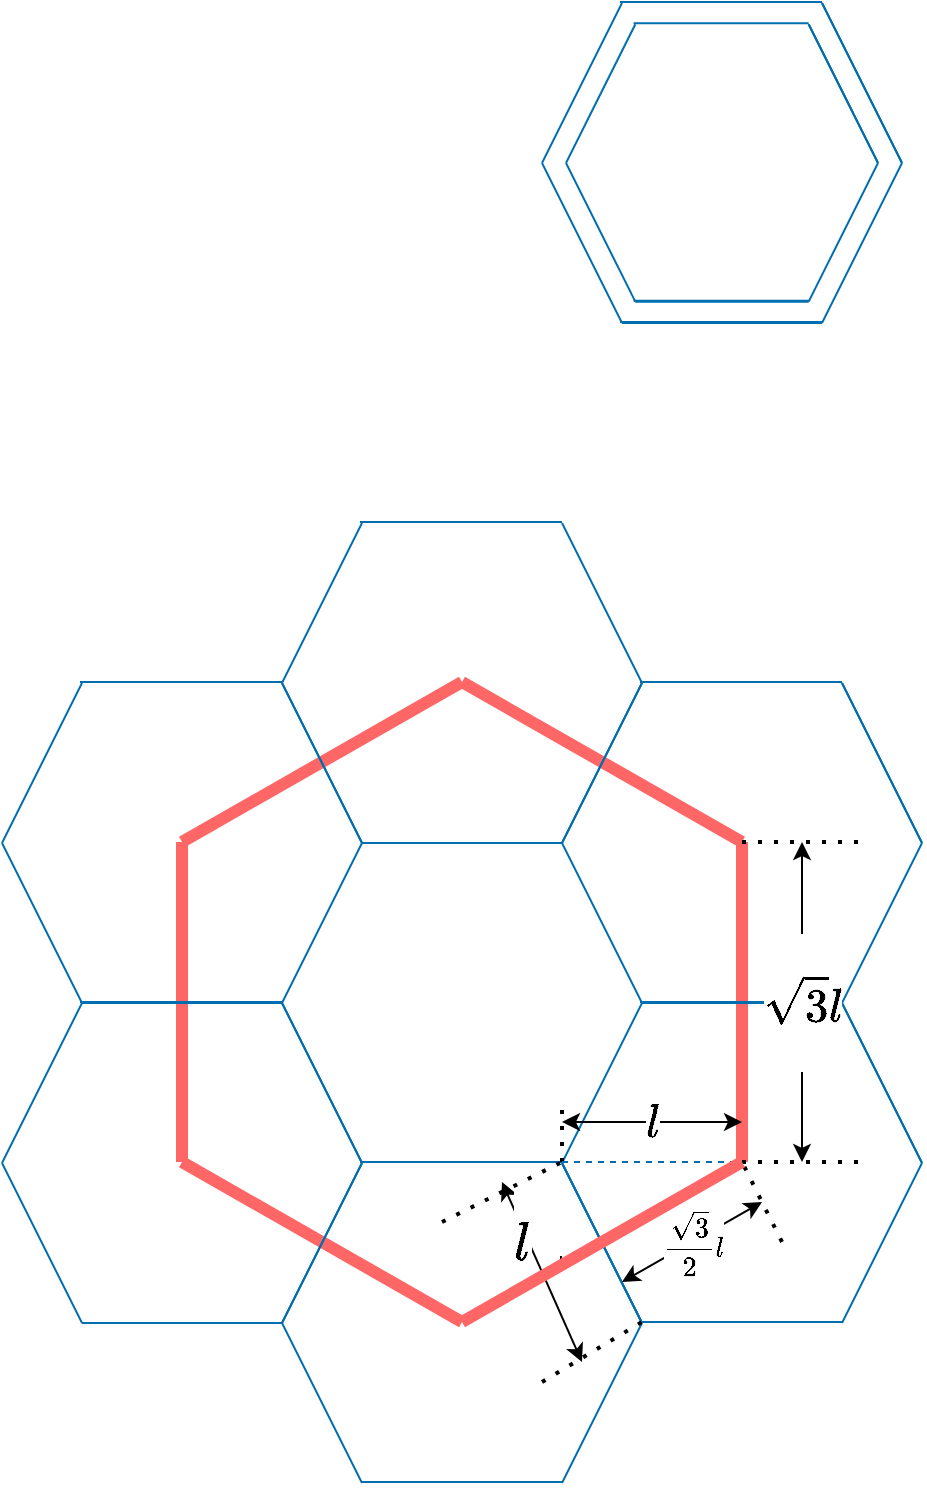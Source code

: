 <mxfile version="23.1.5" type="device" pages="2">
  <diagram name="Page-1" id="2kw0PxaDV9IrxXmn_11u">
    <mxGraphModel dx="1364" dy="767" grid="1" gridSize="10" guides="1" tooltips="1" connect="1" arrows="1" fold="1" page="1" pageScale="1" pageWidth="850" pageHeight="1100" math="1" shadow="0">
      <root>
        <mxCell id="0" />
        <mxCell id="1" parent="0" />
        <mxCell id="euGdgTzVvTfS2aF6soQ5-9" value="" style="endArrow=none;html=1;rounded=0;strokeWidth=6;fillColor=#d80073;strokeColor=#FF6666;" parent="1" edge="1">
          <mxGeometry width="50" height="50" relative="1" as="geometry">
            <mxPoint x="560" y="650" as="sourcePoint" />
            <mxPoint x="560" y="490" as="targetPoint" />
          </mxGeometry>
        </mxCell>
        <mxCell id="euGdgTzVvTfS2aF6soQ5-10" value="" style="endArrow=none;html=1;rounded=0;editable=1;movable=1;resizable=1;rotatable=1;deletable=1;locked=0;connectable=1;strokeWidth=6;fillColor=#d80073;strokeColor=#FF6666;" parent="1" edge="1">
          <mxGeometry width="50" height="50" relative="1" as="geometry">
            <mxPoint x="280" y="650" as="sourcePoint" />
            <mxPoint x="280" y="490" as="targetPoint" />
          </mxGeometry>
        </mxCell>
        <mxCell id="euGdgTzVvTfS2aF6soQ5-13" value="" style="endArrow=none;html=1;rounded=0;editable=1;movable=1;resizable=1;rotatable=1;deletable=1;locked=0;connectable=1;strokeWidth=6;fillColor=#d80073;strokeColor=#FF6666;" parent="1" edge="1">
          <mxGeometry width="50" height="50" relative="1" as="geometry">
            <mxPoint x="420" y="730" as="sourcePoint" />
            <mxPoint x="280" y="650" as="targetPoint" />
          </mxGeometry>
        </mxCell>
        <mxCell id="euGdgTzVvTfS2aF6soQ5-14" value="" style="endArrow=none;html=1;rounded=0;editable=1;movable=1;resizable=1;rotatable=1;deletable=1;locked=0;connectable=1;orthogonal=0;strokeWidth=6;fillColor=#d80073;strokeColor=#FF6666;" parent="1" edge="1">
          <mxGeometry width="50" height="50" relative="1" as="geometry">
            <mxPoint x="280" y="490" as="sourcePoint" />
            <mxPoint x="420" y="410" as="targetPoint" />
          </mxGeometry>
        </mxCell>
        <mxCell id="euGdgTzVvTfS2aF6soQ5-16" value="" style="endArrow=none;html=1;rounded=0;editable=1;movable=1;resizable=1;rotatable=1;deletable=1;locked=0;connectable=1;strokeWidth=6;fillColor=#d80073;strokeColor=#FF6666;" parent="1" edge="1">
          <mxGeometry width="50" height="50" relative="1" as="geometry">
            <mxPoint x="420" y="410" as="sourcePoint" />
            <mxPoint x="560" y="490" as="targetPoint" />
          </mxGeometry>
        </mxCell>
        <mxCell id="euGdgTzVvTfS2aF6soQ5-19" value="" style="endArrow=none;html=1;rounded=0;orthogonal=0;fillColor=#1ba1e2;strokeColor=#006EAF;" parent="1" edge="1">
          <mxGeometry width="50" height="50" relative="1" as="geometry">
            <mxPoint x="370" y="490.5" as="sourcePoint" />
            <mxPoint x="330" y="410.5" as="targetPoint" />
          </mxGeometry>
        </mxCell>
        <mxCell id="euGdgTzVvTfS2aF6soQ5-24" value="" style="endArrow=none;html=1;rounded=0;orthogonal=0;fillColor=#1ba1e2;strokeColor=#006EAF;" parent="1" edge="1">
          <mxGeometry width="50" height="50" relative="1" as="geometry">
            <mxPoint x="470" y="490.5" as="sourcePoint" />
            <mxPoint x="510" y="410.5" as="targetPoint" />
          </mxGeometry>
        </mxCell>
        <mxCell id="euGdgTzVvTfS2aF6soQ5-28" value="" style="endArrow=none;html=1;rounded=0;orthogonal=0;fillColor=#1ba1e2;strokeColor=#006EAF;" parent="1" edge="1">
          <mxGeometry width="50" height="50" relative="1" as="geometry">
            <mxPoint x="510" y="410.5" as="sourcePoint" />
            <mxPoint x="470" y="330.5" as="targetPoint" />
          </mxGeometry>
        </mxCell>
        <mxCell id="euGdgTzVvTfS2aF6soQ5-34" value="" style="endArrow=none;html=1;rounded=0;orthogonal=0;fillColor=#1ba1e2;strokeColor=#006EAF;" parent="1" edge="1">
          <mxGeometry width="50" height="50" relative="1" as="geometry">
            <mxPoint x="330" y="410.5" as="sourcePoint" />
            <mxPoint x="370" y="330.5" as="targetPoint" />
          </mxGeometry>
        </mxCell>
        <mxCell id="euGdgTzVvTfS2aF6soQ5-46" value="" style="endArrow=none;html=1;rounded=0;orthogonal=0;fillColor=#1ba1e2;strokeColor=#006EAF;" parent="1" edge="1">
          <mxGeometry width="50" height="50" relative="1" as="geometry">
            <mxPoint x="470" y="330" as="sourcePoint" />
            <mxPoint x="369" y="330" as="targetPoint" />
          </mxGeometry>
        </mxCell>
        <mxCell id="euGdgTzVvTfS2aF6soQ5-47" value="" style="endArrow=none;html=1;rounded=0;orthogonal=0;fillColor=#1ba1e2;strokeColor=#006EAF;" parent="1" edge="1">
          <mxGeometry width="50" height="50" relative="1" as="geometry">
            <mxPoint x="470" y="490.5" as="sourcePoint" />
            <mxPoint x="370" y="490.5" as="targetPoint" />
          </mxGeometry>
        </mxCell>
        <mxCell id="euGdgTzVvTfS2aF6soQ5-50" value="" style="endArrow=none;html=1;rounded=0;orthogonal=0;fillColor=#1ba1e2;strokeColor=#006EAF;" parent="1" edge="1">
          <mxGeometry width="50" height="50" relative="1" as="geometry">
            <mxPoint x="230" y="570.5" as="sourcePoint" />
            <mxPoint x="190" y="490.5" as="targetPoint" />
          </mxGeometry>
        </mxCell>
        <mxCell id="euGdgTzVvTfS2aF6soQ5-51" value="" style="endArrow=none;html=1;rounded=0;orthogonal=0;fillColor=#1ba1e2;strokeColor=#006EAF;" parent="1" edge="1">
          <mxGeometry width="50" height="50" relative="1" as="geometry">
            <mxPoint x="330" y="570.5" as="sourcePoint" />
            <mxPoint x="370" y="490.5" as="targetPoint" />
          </mxGeometry>
        </mxCell>
        <mxCell id="euGdgTzVvTfS2aF6soQ5-52" value="" style="endArrow=none;html=1;rounded=0;orthogonal=0;fillColor=#1ba1e2;strokeColor=#006EAF;" parent="1" edge="1">
          <mxGeometry width="50" height="50" relative="1" as="geometry">
            <mxPoint x="370" y="490.5" as="sourcePoint" />
            <mxPoint x="330" y="410.5" as="targetPoint" />
          </mxGeometry>
        </mxCell>
        <mxCell id="euGdgTzVvTfS2aF6soQ5-53" value="" style="endArrow=none;html=1;rounded=0;orthogonal=0;fillColor=#1ba1e2;strokeColor=#006EAF;" parent="1" edge="1">
          <mxGeometry width="50" height="50" relative="1" as="geometry">
            <mxPoint x="190" y="490.5" as="sourcePoint" />
            <mxPoint x="230" y="410.5" as="targetPoint" />
          </mxGeometry>
        </mxCell>
        <mxCell id="euGdgTzVvTfS2aF6soQ5-54" value="" style="endArrow=none;html=1;rounded=0;orthogonal=0;fillColor=#1ba1e2;strokeColor=#006EAF;" parent="1" edge="1">
          <mxGeometry width="50" height="50" relative="1" as="geometry">
            <mxPoint x="330" y="410" as="sourcePoint" />
            <mxPoint x="229" y="410" as="targetPoint" />
          </mxGeometry>
        </mxCell>
        <mxCell id="euGdgTzVvTfS2aF6soQ5-55" value="" style="endArrow=none;html=1;rounded=0;orthogonal=0;fillColor=#1ba1e2;strokeColor=#006EAF;" parent="1" edge="1">
          <mxGeometry width="50" height="50" relative="1" as="geometry">
            <mxPoint x="330" y="570.5" as="sourcePoint" />
            <mxPoint x="230" y="570.5" as="targetPoint" />
          </mxGeometry>
        </mxCell>
        <mxCell id="euGdgTzVvTfS2aF6soQ5-56" value="" style="endArrow=none;html=1;rounded=0;orthogonal=0;fillColor=#1ba1e2;strokeColor=#006EAF;" parent="1" edge="1">
          <mxGeometry width="50" height="50" relative="1" as="geometry">
            <mxPoint x="650" y="490.5" as="sourcePoint" />
            <mxPoint x="610" y="410.5" as="targetPoint" />
          </mxGeometry>
        </mxCell>
        <mxCell id="euGdgTzVvTfS2aF6soQ5-57" value="" style="endArrow=none;html=1;rounded=0;orthogonal=0;fillColor=#1ba1e2;strokeColor=#006EAF;" parent="1" edge="1">
          <mxGeometry width="50" height="50" relative="1" as="geometry">
            <mxPoint x="510" y="570.5" as="sourcePoint" />
            <mxPoint x="470" y="490.5" as="targetPoint" />
          </mxGeometry>
        </mxCell>
        <mxCell id="euGdgTzVvTfS2aF6soQ5-58" value="" style="endArrow=none;html=1;rounded=0;orthogonal=0;fillColor=#1ba1e2;strokeColor=#006EAF;" parent="1" edge="1">
          <mxGeometry width="50" height="50" relative="1" as="geometry">
            <mxPoint x="610" y="570.5" as="sourcePoint" />
            <mxPoint x="650" y="490.5" as="targetPoint" />
          </mxGeometry>
        </mxCell>
        <mxCell id="euGdgTzVvTfS2aF6soQ5-59" value="" style="endArrow=none;html=1;rounded=0;orthogonal=0;fillColor=#1ba1e2;strokeColor=#006EAF;" parent="1" edge="1">
          <mxGeometry width="50" height="50" relative="1" as="geometry">
            <mxPoint x="650" y="490.5" as="sourcePoint" />
            <mxPoint x="610" y="410.5" as="targetPoint" />
          </mxGeometry>
        </mxCell>
        <mxCell id="euGdgTzVvTfS2aF6soQ5-60" value="" style="endArrow=none;html=1;rounded=0;orthogonal=0;fillColor=#1ba1e2;strokeColor=#006EAF;" parent="1" edge="1">
          <mxGeometry width="50" height="50" relative="1" as="geometry">
            <mxPoint x="470" y="490.5" as="sourcePoint" />
            <mxPoint x="510" y="410.5" as="targetPoint" />
          </mxGeometry>
        </mxCell>
        <mxCell id="euGdgTzVvTfS2aF6soQ5-61" value="" style="endArrow=none;html=1;rounded=0;orthogonal=0;fillColor=#1ba1e2;strokeColor=#006EAF;" parent="1" edge="1">
          <mxGeometry width="50" height="50" relative="1" as="geometry">
            <mxPoint x="610" y="410" as="sourcePoint" />
            <mxPoint x="509" y="410" as="targetPoint" />
          </mxGeometry>
        </mxCell>
        <mxCell id="euGdgTzVvTfS2aF6soQ5-62" value="" style="endArrow=none;html=1;rounded=0;orthogonal=0;fillColor=#1ba1e2;strokeColor=#006EAF;" parent="1" edge="1">
          <mxGeometry width="50" height="50" relative="1" as="geometry">
            <mxPoint x="610" y="570.5" as="sourcePoint" />
            <mxPoint x="510" y="570.5" as="targetPoint" />
          </mxGeometry>
        </mxCell>
        <mxCell id="euGdgTzVvTfS2aF6soQ5-63" value="" style="endArrow=none;html=1;rounded=0;orthogonal=0;fillColor=#1ba1e2;strokeColor=#006EAF;" parent="1" edge="1">
          <mxGeometry width="50" height="50" relative="1" as="geometry">
            <mxPoint x="370" y="650.5" as="sourcePoint" />
            <mxPoint x="330" y="570.5" as="targetPoint" />
          </mxGeometry>
        </mxCell>
        <mxCell id="euGdgTzVvTfS2aF6soQ5-64" value="" style="endArrow=none;html=1;rounded=0;orthogonal=0;fillColor=#1ba1e2;strokeColor=#006EAF;" parent="1" edge="1">
          <mxGeometry width="50" height="50" relative="1" as="geometry">
            <mxPoint x="230" y="730.5" as="sourcePoint" />
            <mxPoint x="190" y="650.5" as="targetPoint" />
          </mxGeometry>
        </mxCell>
        <mxCell id="euGdgTzVvTfS2aF6soQ5-65" value="" style="endArrow=none;html=1;rounded=0;orthogonal=0;fillColor=#1ba1e2;strokeColor=#006EAF;" parent="1" edge="1">
          <mxGeometry width="50" height="50" relative="1" as="geometry">
            <mxPoint x="330" y="730.5" as="sourcePoint" />
            <mxPoint x="370" y="650.5" as="targetPoint" />
          </mxGeometry>
        </mxCell>
        <mxCell id="euGdgTzVvTfS2aF6soQ5-66" value="" style="endArrow=none;html=1;rounded=0;orthogonal=0;fillColor=#1ba1e2;strokeColor=#006EAF;" parent="1" edge="1">
          <mxGeometry width="50" height="50" relative="1" as="geometry">
            <mxPoint x="370" y="650.5" as="sourcePoint" />
            <mxPoint x="330" y="570.5" as="targetPoint" />
          </mxGeometry>
        </mxCell>
        <mxCell id="euGdgTzVvTfS2aF6soQ5-67" value="" style="endArrow=none;html=1;rounded=0;orthogonal=0;fillColor=#1ba1e2;strokeColor=#006EAF;" parent="1" edge="1">
          <mxGeometry width="50" height="50" relative="1" as="geometry">
            <mxPoint x="190" y="650.5" as="sourcePoint" />
            <mxPoint x="230" y="570.5" as="targetPoint" />
          </mxGeometry>
        </mxCell>
        <mxCell id="euGdgTzVvTfS2aF6soQ5-68" value="" style="endArrow=none;html=1;rounded=0;orthogonal=0;fillColor=#1ba1e2;strokeColor=#006EAF;" parent="1" edge="1">
          <mxGeometry width="50" height="50" relative="1" as="geometry">
            <mxPoint x="330" y="570" as="sourcePoint" />
            <mxPoint x="229" y="570" as="targetPoint" />
          </mxGeometry>
        </mxCell>
        <mxCell id="euGdgTzVvTfS2aF6soQ5-69" value="" style="endArrow=none;html=1;rounded=0;orthogonal=0;fillColor=#1ba1e2;strokeColor=#006EAF;" parent="1" edge="1">
          <mxGeometry width="50" height="50" relative="1" as="geometry">
            <mxPoint x="330" y="730.5" as="sourcePoint" />
            <mxPoint x="230" y="730.5" as="targetPoint" />
          </mxGeometry>
        </mxCell>
        <mxCell id="euGdgTzVvTfS2aF6soQ5-70" value="" style="endArrow=none;html=1;rounded=0;orthogonal=0;fillColor=#1ba1e2;strokeColor=#006EAF;" parent="1" edge="1">
          <mxGeometry width="50" height="50" relative="1" as="geometry">
            <mxPoint x="650" y="650.5" as="sourcePoint" />
            <mxPoint x="610" y="570.5" as="targetPoint" />
          </mxGeometry>
        </mxCell>
        <mxCell id="euGdgTzVvTfS2aF6soQ5-71" value="" style="endArrow=none;html=1;rounded=0;orthogonal=0;fillColor=#1ba1e2;strokeColor=#006EAF;" parent="1" edge="1">
          <mxGeometry width="50" height="50" relative="1" as="geometry">
            <mxPoint x="510" y="730.5" as="sourcePoint" />
            <mxPoint x="470" y="650.5" as="targetPoint" />
          </mxGeometry>
        </mxCell>
        <mxCell id="euGdgTzVvTfS2aF6soQ5-72" value="" style="endArrow=none;html=1;rounded=0;orthogonal=0;fillColor=#1ba1e2;strokeColor=#006EAF;" parent="1" edge="1">
          <mxGeometry width="50" height="50" relative="1" as="geometry">
            <mxPoint x="610" y="730.5" as="sourcePoint" />
            <mxPoint x="650" y="650.5" as="targetPoint" />
          </mxGeometry>
        </mxCell>
        <mxCell id="euGdgTzVvTfS2aF6soQ5-73" value="" style="endArrow=none;html=1;rounded=0;orthogonal=0;fillColor=#1ba1e2;strokeColor=#006EAF;" parent="1" edge="1">
          <mxGeometry width="50" height="50" relative="1" as="geometry">
            <mxPoint x="650" y="650.5" as="sourcePoint" />
            <mxPoint x="610" y="570.5" as="targetPoint" />
          </mxGeometry>
        </mxCell>
        <mxCell id="euGdgTzVvTfS2aF6soQ5-74" value="" style="endArrow=none;html=1;rounded=0;orthogonal=0;fillColor=#1ba1e2;strokeColor=#006EAF;" parent="1" edge="1">
          <mxGeometry width="50" height="50" relative="1" as="geometry">
            <mxPoint x="470" y="650.5" as="sourcePoint" />
            <mxPoint x="510" y="570.5" as="targetPoint" />
          </mxGeometry>
        </mxCell>
        <mxCell id="euGdgTzVvTfS2aF6soQ5-75" value="" style="endArrow=none;html=1;rounded=0;orthogonal=0;fillColor=#1ba1e2;strokeColor=#006EAF;" parent="1" edge="1">
          <mxGeometry width="50" height="50" relative="1" as="geometry">
            <mxPoint x="610" y="570" as="sourcePoint" />
            <mxPoint x="509" y="570" as="targetPoint" />
          </mxGeometry>
        </mxCell>
        <mxCell id="euGdgTzVvTfS2aF6soQ5-77" value="" style="endArrow=none;html=1;rounded=0;orthogonal=0;fillColor=#1ba1e2;strokeColor=#006EAF;" parent="1" edge="1">
          <mxGeometry width="50" height="50" relative="1" as="geometry">
            <mxPoint x="510" y="730.5" as="sourcePoint" />
            <mxPoint x="470" y="650.5" as="targetPoint" />
          </mxGeometry>
        </mxCell>
        <mxCell id="euGdgTzVvTfS2aF6soQ5-78" value="" style="endArrow=none;html=1;rounded=0;orthogonal=0;fillColor=#1ba1e2;strokeColor=#006EAF;" parent="1" edge="1">
          <mxGeometry width="50" height="50" relative="1" as="geometry">
            <mxPoint x="370" y="810.5" as="sourcePoint" />
            <mxPoint x="330" y="730.5" as="targetPoint" />
          </mxGeometry>
        </mxCell>
        <mxCell id="euGdgTzVvTfS2aF6soQ5-79" value="" style="endArrow=none;html=1;rounded=0;orthogonal=0;fillColor=#1ba1e2;strokeColor=#006EAF;" parent="1" edge="1">
          <mxGeometry width="50" height="50" relative="1" as="geometry">
            <mxPoint x="470" y="810.5" as="sourcePoint" />
            <mxPoint x="510" y="730.5" as="targetPoint" />
          </mxGeometry>
        </mxCell>
        <mxCell id="euGdgTzVvTfS2aF6soQ5-80" value="" style="endArrow=none;html=1;rounded=0;orthogonal=0;fillColor=#1ba1e2;strokeColor=#006EAF;" parent="1" edge="1">
          <mxGeometry width="50" height="50" relative="1" as="geometry">
            <mxPoint x="510" y="730.5" as="sourcePoint" />
            <mxPoint x="470" y="650.5" as="targetPoint" />
          </mxGeometry>
        </mxCell>
        <mxCell id="euGdgTzVvTfS2aF6soQ5-81" value="" style="endArrow=none;html=1;rounded=0;orthogonal=0;fillColor=#1ba1e2;strokeColor=#006EAF;" parent="1" edge="1">
          <mxGeometry width="50" height="50" relative="1" as="geometry">
            <mxPoint x="330" y="730.5" as="sourcePoint" />
            <mxPoint x="370" y="650.5" as="targetPoint" />
          </mxGeometry>
        </mxCell>
        <mxCell id="euGdgTzVvTfS2aF6soQ5-82" value="" style="endArrow=none;html=1;rounded=0;orthogonal=0;fillColor=#1ba1e2;strokeColor=#006EAF;" parent="1" edge="1">
          <mxGeometry width="50" height="50" relative="1" as="geometry">
            <mxPoint x="470" y="650" as="sourcePoint" />
            <mxPoint x="369" y="650" as="targetPoint" />
          </mxGeometry>
        </mxCell>
        <mxCell id="euGdgTzVvTfS2aF6soQ5-87" value="" style="endArrow=none;dashed=1;html=1;dashPattern=1 3;strokeWidth=2;rounded=0;" parent="1" edge="1">
          <mxGeometry width="50" height="50" relative="1" as="geometry">
            <mxPoint x="560" y="650" as="sourcePoint" />
            <mxPoint x="620" y="650" as="targetPoint" />
          </mxGeometry>
        </mxCell>
        <mxCell id="euGdgTzVvTfS2aF6soQ5-91" value="l" style="endArrow=classic;startArrow=classic;html=1;rounded=0;" parent="1" edge="1">
          <mxGeometry y="10" width="50" height="50" relative="1" as="geometry">
            <mxPoint x="440" y="660" as="sourcePoint" />
            <mxPoint x="480" y="750" as="targetPoint" />
            <mxPoint as="offset" />
          </mxGeometry>
        </mxCell>
        <mxCell id="euGdgTzVvTfS2aF6soQ5-97" value="$$l$$" style="edgeLabel;html=1;align=center;verticalAlign=middle;resizable=0;points=[];fontSize=23;" parent="euGdgTzVvTfS2aF6soQ5-91" vertex="1" connectable="0">
          <mxGeometry x="-0.06" relative="1" as="geometry">
            <mxPoint x="-9" y="-12" as="offset" />
          </mxGeometry>
        </mxCell>
        <mxCell id="euGdgTzVvTfS2aF6soQ5-92" value="&lt;font style=&quot;font-size: 20px;&quot;&gt;$$\sqrt{3}l$$&lt;/font&gt;" style="endArrow=classic;startArrow=classic;html=1;rounded=0;" parent="1" edge="1">
          <mxGeometry width="50" height="50" relative="1" as="geometry">
            <mxPoint x="590" y="650" as="sourcePoint" />
            <mxPoint x="590" y="490" as="targetPoint" />
          </mxGeometry>
        </mxCell>
        <mxCell id="euGdgTzVvTfS2aF6soQ5-93" value="" style="endArrow=none;dashed=1;html=1;dashPattern=1 3;strokeWidth=2;rounded=0;" parent="1" edge="1">
          <mxGeometry width="50" height="50" relative="1" as="geometry">
            <mxPoint x="560" y="490" as="sourcePoint" />
            <mxPoint x="620" y="490" as="targetPoint" />
          </mxGeometry>
        </mxCell>
        <mxCell id="euGdgTzVvTfS2aF6soQ5-94" value="" style="endArrow=none;dashed=1;html=1;dashPattern=1 3;strokeWidth=2;rounded=0;" parent="1" edge="1">
          <mxGeometry width="50" height="50" relative="1" as="geometry">
            <mxPoint x="410" y="680" as="sourcePoint" />
            <mxPoint x="470" y="650" as="targetPoint" />
          </mxGeometry>
        </mxCell>
        <mxCell id="euGdgTzVvTfS2aF6soQ5-95" value="" style="endArrow=none;dashed=1;html=1;dashPattern=1 3;strokeWidth=2;rounded=0;" parent="1" edge="1">
          <mxGeometry width="50" height="50" relative="1" as="geometry">
            <mxPoint x="460" y="760" as="sourcePoint" />
            <mxPoint x="510" y="730" as="targetPoint" />
          </mxGeometry>
        </mxCell>
        <mxCell id="euGdgTzVvTfS2aF6soQ5-100" value="" style="endArrow=none;html=1;rounded=0;orthogonal=0;fillColor=#1ba1e2;strokeColor=#006EAF;" parent="1" edge="1">
          <mxGeometry width="50" height="50" relative="1" as="geometry">
            <mxPoint x="470" y="810" as="sourcePoint" />
            <mxPoint x="370" y="810" as="targetPoint" />
          </mxGeometry>
        </mxCell>
        <mxCell id="euGdgTzVvTfS2aF6soQ5-104" value="" style="endArrow=none;dashed=1;html=1;dashPattern=1 3;strokeWidth=2;rounded=0;" parent="1" edge="1">
          <mxGeometry width="50" height="50" relative="1" as="geometry">
            <mxPoint x="470" y="650" as="sourcePoint" />
            <mxPoint x="470" y="620" as="targetPoint" />
          </mxGeometry>
        </mxCell>
        <mxCell id="euGdgTzVvTfS2aF6soQ5-105" value="&lt;font style=&quot;font-size: 20px;&quot;&gt;$$l$$&lt;/font&gt;" style="endArrow=classic;startArrow=classic;html=1;rounded=0;" parent="1" edge="1">
          <mxGeometry width="50" height="50" relative="1" as="geometry">
            <mxPoint x="470" y="630" as="sourcePoint" />
            <mxPoint x="560" y="630" as="targetPoint" />
          </mxGeometry>
        </mxCell>
        <mxCell id="euGdgTzVvTfS2aF6soQ5-106" value="" style="endArrow=none;html=1;rounded=0;orthogonal=0;fillColor=#1ba1e2;strokeColor=#006EAF;" parent="1" edge="1">
          <mxGeometry width="50" height="50" relative="1" as="geometry">
            <mxPoint x="610" y="730" as="sourcePoint" />
            <mxPoint x="510" y="730" as="targetPoint" />
          </mxGeometry>
        </mxCell>
        <mxCell id="euGdgTzVvTfS2aF6soQ5-107" value="" style="endArrow=none;dashed=1;html=1;rounded=0;fillColor=#1ba1e2;strokeColor=#006EAF;" parent="1" edge="1">
          <mxGeometry width="50" height="50" relative="1" as="geometry">
            <mxPoint x="470" y="650" as="sourcePoint" />
            <mxPoint x="560" y="650" as="targetPoint" />
          </mxGeometry>
        </mxCell>
        <mxCell id="BEa2w6aczdv70VKFIldG-1" value="" style="endArrow=none;dashed=1;html=1;dashPattern=1 3;strokeWidth=2;rounded=0;" parent="1" edge="1">
          <mxGeometry width="50" height="50" relative="1" as="geometry">
            <mxPoint x="580" y="690" as="sourcePoint" />
            <mxPoint x="560" y="650" as="targetPoint" />
          </mxGeometry>
        </mxCell>
        <mxCell id="BEa2w6aczdv70VKFIldG-2" value="&lt;font style=&quot;font-size: 12px;&quot;&gt;$$\frac{\sqrt{3}}{2}l$$&lt;/font&gt;" style="endArrow=classic;startArrow=classic;html=1;rounded=0;" parent="1" edge="1">
          <mxGeometry width="50" height="50" relative="1" as="geometry">
            <mxPoint x="500" y="710" as="sourcePoint" />
            <mxPoint x="570" y="670" as="targetPoint" />
          </mxGeometry>
        </mxCell>
        <mxCell id="BEa2w6aczdv70VKFIldG-3" value="" style="endArrow=none;html=1;rounded=0;editable=1;movable=1;resizable=1;rotatable=1;deletable=1;locked=0;connectable=1;strokeWidth=6;fillColor=#d80073;strokeColor=#FF6666;" parent="1" edge="1">
          <mxGeometry width="50" height="50" relative="1" as="geometry">
            <mxPoint x="420" y="730" as="sourcePoint" />
            <mxPoint x="560" y="650" as="targetPoint" />
          </mxGeometry>
        </mxCell>
        <mxCell id="FOWiV_mNPu99ppeeIcuQ-23" value="" style="group" vertex="1" connectable="0" parent="1">
          <mxGeometry x="460" y="70" width="180" height="160.5" as="geometry" />
        </mxCell>
        <mxCell id="FOWiV_mNPu99ppeeIcuQ-2" value="" style="endArrow=none;html=1;rounded=0;orthogonal=0;fillColor=#1ba1e2;strokeColor=#006EAF;" edge="1" parent="FOWiV_mNPu99ppeeIcuQ-23">
          <mxGeometry width="50" height="50" relative="1" as="geometry">
            <mxPoint x="180" y="80.5" as="sourcePoint" />
            <mxPoint x="140" y="0.5" as="targetPoint" />
          </mxGeometry>
        </mxCell>
        <mxCell id="FOWiV_mNPu99ppeeIcuQ-3" value="" style="endArrow=none;html=1;rounded=0;orthogonal=0;fillColor=#1ba1e2;strokeColor=#006EAF;" edge="1" parent="FOWiV_mNPu99ppeeIcuQ-23">
          <mxGeometry width="50" height="50" relative="1" as="geometry">
            <mxPoint x="40" y="160.5" as="sourcePoint" />
            <mxPoint y="80.5" as="targetPoint" />
          </mxGeometry>
        </mxCell>
        <mxCell id="FOWiV_mNPu99ppeeIcuQ-4" value="" style="endArrow=none;html=1;rounded=0;orthogonal=0;fillColor=#1ba1e2;strokeColor=#006EAF;" edge="1" parent="FOWiV_mNPu99ppeeIcuQ-23">
          <mxGeometry width="50" height="50" relative="1" as="geometry">
            <mxPoint x="140" y="160.5" as="sourcePoint" />
            <mxPoint x="180" y="80.5" as="targetPoint" />
          </mxGeometry>
        </mxCell>
        <mxCell id="FOWiV_mNPu99ppeeIcuQ-5" value="" style="endArrow=none;html=1;rounded=0;orthogonal=0;fillColor=#1ba1e2;strokeColor=#006EAF;" edge="1" parent="FOWiV_mNPu99ppeeIcuQ-23">
          <mxGeometry width="50" height="50" relative="1" as="geometry">
            <mxPoint x="180" y="80.5" as="sourcePoint" />
            <mxPoint x="140" y="0.5" as="targetPoint" />
          </mxGeometry>
        </mxCell>
        <mxCell id="FOWiV_mNPu99ppeeIcuQ-6" value="" style="endArrow=none;html=1;rounded=0;orthogonal=0;fillColor=#1ba1e2;strokeColor=#006EAF;" edge="1" parent="FOWiV_mNPu99ppeeIcuQ-23">
          <mxGeometry width="50" height="50" relative="1" as="geometry">
            <mxPoint y="80.5" as="sourcePoint" />
            <mxPoint x="40" y="0.5" as="targetPoint" />
          </mxGeometry>
        </mxCell>
        <mxCell id="FOWiV_mNPu99ppeeIcuQ-7" value="" style="endArrow=none;html=1;rounded=0;orthogonal=0;fillColor=#1ba1e2;strokeColor=#006EAF;" edge="1" parent="FOWiV_mNPu99ppeeIcuQ-23">
          <mxGeometry width="50" height="50" relative="1" as="geometry">
            <mxPoint x="140" as="sourcePoint" />
            <mxPoint x="39" as="targetPoint" />
          </mxGeometry>
        </mxCell>
        <mxCell id="FOWiV_mNPu99ppeeIcuQ-8" value="" style="endArrow=none;html=1;rounded=0;orthogonal=0;fillColor=#1ba1e2;strokeColor=#006EAF;" edge="1" parent="FOWiV_mNPu99ppeeIcuQ-23">
          <mxGeometry width="50" height="50" relative="1" as="geometry">
            <mxPoint x="140" y="160.5" as="sourcePoint" />
            <mxPoint x="40" y="160.5" as="targetPoint" />
          </mxGeometry>
        </mxCell>
        <mxCell id="FOWiV_mNPu99ppeeIcuQ-9" value="" style="endArrow=none;html=1;rounded=0;orthogonal=0;fillColor=#1ba1e2;strokeColor=#006EAF;" edge="1" parent="FOWiV_mNPu99ppeeIcuQ-23">
          <mxGeometry width="50" height="50" relative="1" as="geometry">
            <mxPoint x="140" y="160" as="sourcePoint" />
            <mxPoint x="39" y="160" as="targetPoint" />
          </mxGeometry>
        </mxCell>
        <mxCell id="FOWiV_mNPu99ppeeIcuQ-25" value="" style="group;aspect=fixed;" vertex="1" connectable="0" parent="FOWiV_mNPu99ppeeIcuQ-23">
          <mxGeometry x="12" y="10.68" width="156" height="139.14" as="geometry" />
        </mxCell>
        <mxCell id="FOWiV_mNPu99ppeeIcuQ-26" value="" style="endArrow=none;html=1;rounded=0;orthogonal=0;fillColor=#1ba1e2;strokeColor=#006EAF;" edge="1" parent="FOWiV_mNPu99ppeeIcuQ-25">
          <mxGeometry width="50" height="50" relative="1" as="geometry">
            <mxPoint x="156" y="69.787" as="sourcePoint" />
            <mxPoint x="121.333" y="0.433" as="targetPoint" />
          </mxGeometry>
        </mxCell>
        <mxCell id="FOWiV_mNPu99ppeeIcuQ-27" value="" style="endArrow=none;html=1;rounded=0;orthogonal=0;fillColor=#1ba1e2;strokeColor=#006EAF;" edge="1" parent="FOWiV_mNPu99ppeeIcuQ-25">
          <mxGeometry width="50" height="50" relative="1" as="geometry">
            <mxPoint x="34.667" y="139.14" as="sourcePoint" />
            <mxPoint y="69.787" as="targetPoint" />
          </mxGeometry>
        </mxCell>
        <mxCell id="FOWiV_mNPu99ppeeIcuQ-28" value="" style="endArrow=none;html=1;rounded=0;orthogonal=0;fillColor=#1ba1e2;strokeColor=#006EAF;" edge="1" parent="FOWiV_mNPu99ppeeIcuQ-25">
          <mxGeometry width="50" height="50" relative="1" as="geometry">
            <mxPoint x="121.333" y="139.14" as="sourcePoint" />
            <mxPoint x="156" y="69.787" as="targetPoint" />
          </mxGeometry>
        </mxCell>
        <mxCell id="FOWiV_mNPu99ppeeIcuQ-29" value="" style="endArrow=none;html=1;rounded=0;orthogonal=0;fillColor=#1ba1e2;strokeColor=#006EAF;" edge="1" parent="FOWiV_mNPu99ppeeIcuQ-25">
          <mxGeometry width="50" height="50" relative="1" as="geometry">
            <mxPoint x="156" y="69.787" as="sourcePoint" />
            <mxPoint x="121.333" y="0.433" as="targetPoint" />
          </mxGeometry>
        </mxCell>
        <mxCell id="FOWiV_mNPu99ppeeIcuQ-30" value="" style="endArrow=none;html=1;rounded=0;orthogonal=0;fillColor=#1ba1e2;strokeColor=#006EAF;" edge="1" parent="FOWiV_mNPu99ppeeIcuQ-25">
          <mxGeometry width="50" height="50" relative="1" as="geometry">
            <mxPoint y="69.787" as="sourcePoint" />
            <mxPoint x="34.667" y="0.433" as="targetPoint" />
          </mxGeometry>
        </mxCell>
        <mxCell id="FOWiV_mNPu99ppeeIcuQ-31" value="" style="endArrow=none;html=1;rounded=0;orthogonal=0;fillColor=#1ba1e2;strokeColor=#006EAF;" edge="1" parent="FOWiV_mNPu99ppeeIcuQ-25">
          <mxGeometry width="50" height="50" relative="1" as="geometry">
            <mxPoint x="121.333" as="sourcePoint" />
            <mxPoint x="33.8" as="targetPoint" />
          </mxGeometry>
        </mxCell>
        <mxCell id="FOWiV_mNPu99ppeeIcuQ-32" value="" style="endArrow=none;html=1;rounded=0;orthogonal=0;fillColor=#1ba1e2;strokeColor=#006EAF;" edge="1" parent="FOWiV_mNPu99ppeeIcuQ-25">
          <mxGeometry width="50" height="50" relative="1" as="geometry">
            <mxPoint x="121.333" y="139.14" as="sourcePoint" />
            <mxPoint x="34.667" y="139.14" as="targetPoint" />
          </mxGeometry>
        </mxCell>
        <mxCell id="FOWiV_mNPu99ppeeIcuQ-33" value="" style="endArrow=none;html=1;rounded=0;orthogonal=0;fillColor=#1ba1e2;strokeColor=#006EAF;" edge="1" parent="FOWiV_mNPu99ppeeIcuQ-25">
          <mxGeometry width="50" height="50" relative="1" as="geometry">
            <mxPoint x="121.333" y="138.707" as="sourcePoint" />
            <mxPoint x="33.8" y="138.707" as="targetPoint" />
          </mxGeometry>
        </mxCell>
      </root>
    </mxGraphModel>
  </diagram>
  <diagram id="oA0FnPTCOa9fSWRZxjro" name="Page-2">
    <mxGraphModel dx="1364" dy="767" grid="1" gridSize="10" guides="1" tooltips="1" connect="1" arrows="1" fold="1" page="1" pageScale="2" pageWidth="850" pageHeight="1100" math="0" shadow="0">
      <root>
        <mxCell id="0" />
        <mxCell id="1" parent="0" />
        <mxCell id="8YrW1Lh8n-N_oSTnDQjS-19" value="" style="group" vertex="1" connectable="0" parent="1">
          <mxGeometry x="380" y="70" width="206" height="169.64" as="geometry" />
        </mxCell>
        <mxCell id="8YrW1Lh8n-N_oSTnDQjS-20" value="" style="endArrow=none;html=1;rounded=0;orthogonal=0;fillColor=#1ba1e2;strokeColor=#006EAF;" edge="1" parent="8YrW1Lh8n-N_oSTnDQjS-19">
          <mxGeometry width="50" height="50" relative="1" as="geometry">
            <mxPoint x="180" y="80.5" as="sourcePoint" />
            <mxPoint x="140" y="0.5" as="targetPoint" />
          </mxGeometry>
        </mxCell>
        <mxCell id="8YrW1Lh8n-N_oSTnDQjS-21" value="" style="endArrow=none;html=1;rounded=0;orthogonal=0;fillColor=#1ba1e2;strokeColor=#006EAF;" edge="1" parent="8YrW1Lh8n-N_oSTnDQjS-19">
          <mxGeometry width="50" height="50" relative="1" as="geometry">
            <mxPoint x="40" y="160.5" as="sourcePoint" />
            <mxPoint y="80.5" as="targetPoint" />
          </mxGeometry>
        </mxCell>
        <mxCell id="8YrW1Lh8n-N_oSTnDQjS-22" value="" style="endArrow=none;html=1;rounded=0;orthogonal=0;fillColor=#1ba1e2;strokeColor=#006EAF;" edge="1" parent="8YrW1Lh8n-N_oSTnDQjS-19">
          <mxGeometry width="50" height="50" relative="1" as="geometry">
            <mxPoint x="140" y="160.5" as="sourcePoint" />
            <mxPoint x="180" y="80.5" as="targetPoint" />
          </mxGeometry>
        </mxCell>
        <mxCell id="8YrW1Lh8n-N_oSTnDQjS-23" value="" style="endArrow=none;html=1;rounded=0;orthogonal=0;fillColor=#1ba1e2;strokeColor=#006EAF;" edge="1" parent="8YrW1Lh8n-N_oSTnDQjS-19">
          <mxGeometry width="50" height="50" relative="1" as="geometry">
            <mxPoint x="180" y="80.5" as="sourcePoint" />
            <mxPoint x="140" y="0.5" as="targetPoint" />
          </mxGeometry>
        </mxCell>
        <mxCell id="8YrW1Lh8n-N_oSTnDQjS-24" value="" style="endArrow=none;html=1;rounded=0;orthogonal=0;fillColor=#1ba1e2;strokeColor=#006EAF;" edge="1" parent="8YrW1Lh8n-N_oSTnDQjS-19">
          <mxGeometry width="50" height="50" relative="1" as="geometry">
            <mxPoint y="80.5" as="sourcePoint" />
            <mxPoint x="40" y="0.5" as="targetPoint" />
          </mxGeometry>
        </mxCell>
        <mxCell id="8YrW1Lh8n-N_oSTnDQjS-25" value="" style="endArrow=none;html=1;rounded=0;orthogonal=0;fillColor=#1ba1e2;strokeColor=#006EAF;" edge="1" parent="8YrW1Lh8n-N_oSTnDQjS-19">
          <mxGeometry width="50" height="50" relative="1" as="geometry">
            <mxPoint x="140" as="sourcePoint" />
            <mxPoint x="39" as="targetPoint" />
          </mxGeometry>
        </mxCell>
        <mxCell id="8YrW1Lh8n-N_oSTnDQjS-26" value="" style="endArrow=none;html=1;rounded=0;orthogonal=0;fillColor=#1ba1e2;strokeColor=#006EAF;" edge="1" parent="8YrW1Lh8n-N_oSTnDQjS-19">
          <mxGeometry width="50" height="50" relative="1" as="geometry">
            <mxPoint x="140" y="160.5" as="sourcePoint" />
            <mxPoint x="40" y="160.5" as="targetPoint" />
          </mxGeometry>
        </mxCell>
        <mxCell id="8YrW1Lh8n-N_oSTnDQjS-27" value="" style="endArrow=none;html=1;rounded=0;orthogonal=0;fillColor=#1ba1e2;strokeColor=#006EAF;" edge="1" parent="8YrW1Lh8n-N_oSTnDQjS-19">
          <mxGeometry width="50" height="50" relative="1" as="geometry">
            <mxPoint x="140" y="160" as="sourcePoint" />
            <mxPoint x="39" y="160" as="targetPoint" />
          </mxGeometry>
        </mxCell>
        <mxCell id="8YrW1Lh8n-N_oSTnDQjS-28" value="" style="group" vertex="1" connectable="0" parent="1">
          <mxGeometry x="380" y="230.5" width="320" height="320.5" as="geometry" />
        </mxCell>
        <mxCell id="8YrW1Lh8n-N_oSTnDQjS-29" value="" style="endArrow=none;html=1;rounded=0;orthogonal=0;fillColor=#1ba1e2;strokeColor=#006EAF;" edge="1" parent="8YrW1Lh8n-N_oSTnDQjS-28">
          <mxGeometry width="50" height="50" relative="1" as="geometry">
            <mxPoint x="180" y="80.5" as="sourcePoint" />
            <mxPoint x="140" y="0.5" as="targetPoint" />
          </mxGeometry>
        </mxCell>
        <mxCell id="8YrW1Lh8n-N_oSTnDQjS-30" value="" style="endArrow=none;html=1;rounded=0;orthogonal=0;fillColor=#1ba1e2;strokeColor=#006EAF;" edge="1" parent="8YrW1Lh8n-N_oSTnDQjS-28">
          <mxGeometry width="50" height="50" relative="1" as="geometry">
            <mxPoint x="40" y="160.5" as="sourcePoint" />
            <mxPoint y="80.5" as="targetPoint" />
          </mxGeometry>
        </mxCell>
        <mxCell id="8YrW1Lh8n-N_oSTnDQjS-31" value="" style="endArrow=none;html=1;rounded=0;orthogonal=0;fillColor=#1ba1e2;strokeColor=#006EAF;" edge="1" parent="8YrW1Lh8n-N_oSTnDQjS-28">
          <mxGeometry width="50" height="50" relative="1" as="geometry">
            <mxPoint x="140" y="160.5" as="sourcePoint" />
            <mxPoint x="180" y="80.5" as="targetPoint" />
          </mxGeometry>
        </mxCell>
        <mxCell id="8YrW1Lh8n-N_oSTnDQjS-32" value="" style="endArrow=none;html=1;rounded=0;orthogonal=0;fillColor=#1ba1e2;strokeColor=#006EAF;" edge="1" parent="8YrW1Lh8n-N_oSTnDQjS-28">
          <mxGeometry width="50" height="50" relative="1" as="geometry">
            <mxPoint x="180" y="80.5" as="sourcePoint" />
            <mxPoint x="140" y="0.5" as="targetPoint" />
          </mxGeometry>
        </mxCell>
        <mxCell id="8YrW1Lh8n-N_oSTnDQjS-33" value="" style="endArrow=none;html=1;rounded=0;orthogonal=0;fillColor=#1ba1e2;strokeColor=#006EAF;" edge="1" parent="8YrW1Lh8n-N_oSTnDQjS-28">
          <mxGeometry width="50" height="50" relative="1" as="geometry">
            <mxPoint y="80.5" as="sourcePoint" />
            <mxPoint x="40" y="0.5" as="targetPoint" />
          </mxGeometry>
        </mxCell>
        <mxCell id="8YrW1Lh8n-N_oSTnDQjS-34" value="" style="endArrow=none;html=1;rounded=0;orthogonal=0;fillColor=#1ba1e2;strokeColor=#006EAF;" edge="1" parent="8YrW1Lh8n-N_oSTnDQjS-28">
          <mxGeometry width="50" height="50" relative="1" as="geometry">
            <mxPoint x="140" as="sourcePoint" />
            <mxPoint x="39" as="targetPoint" />
          </mxGeometry>
        </mxCell>
        <mxCell id="8YrW1Lh8n-N_oSTnDQjS-35" value="" style="endArrow=none;html=1;rounded=0;orthogonal=0;fillColor=#1ba1e2;strokeColor=#006EAF;" edge="1" parent="8YrW1Lh8n-N_oSTnDQjS-28">
          <mxGeometry width="50" height="50" relative="1" as="geometry">
            <mxPoint x="140" y="160.5" as="sourcePoint" />
            <mxPoint x="40" y="160.5" as="targetPoint" />
          </mxGeometry>
        </mxCell>
        <mxCell id="8YrW1Lh8n-N_oSTnDQjS-36" value="" style="endArrow=none;html=1;rounded=0;orthogonal=0;fillColor=#1ba1e2;strokeColor=#006EAF;" edge="1" parent="8YrW1Lh8n-N_oSTnDQjS-28">
          <mxGeometry width="50" height="50" relative="1" as="geometry">
            <mxPoint x="140" y="160" as="sourcePoint" />
            <mxPoint x="39" y="160" as="targetPoint" />
          </mxGeometry>
        </mxCell>
        <mxCell id="8YrW1Lh8n-N_oSTnDQjS-1" value="" style="group" vertex="1" connectable="0" parent="8YrW1Lh8n-N_oSTnDQjS-28">
          <mxGeometry x="140" y="80" width="180" height="160.5" as="geometry" />
        </mxCell>
        <mxCell id="8YrW1Lh8n-N_oSTnDQjS-2" value="" style="endArrow=none;html=1;rounded=0;orthogonal=0;fillColor=#1ba1e2;strokeColor=#006EAF;" edge="1" parent="8YrW1Lh8n-N_oSTnDQjS-1">
          <mxGeometry width="50" height="50" relative="1" as="geometry">
            <mxPoint x="180" y="80.5" as="sourcePoint" />
            <mxPoint x="140" y="0.5" as="targetPoint" />
          </mxGeometry>
        </mxCell>
        <mxCell id="8YrW1Lh8n-N_oSTnDQjS-3" value="" style="endArrow=none;html=1;rounded=0;orthogonal=0;fillColor=#1ba1e2;strokeColor=#006EAF;" edge="1" parent="8YrW1Lh8n-N_oSTnDQjS-1">
          <mxGeometry width="50" height="50" relative="1" as="geometry">
            <mxPoint x="40" y="160.5" as="sourcePoint" />
            <mxPoint y="80.5" as="targetPoint" />
          </mxGeometry>
        </mxCell>
        <mxCell id="8YrW1Lh8n-N_oSTnDQjS-4" value="" style="endArrow=none;html=1;rounded=0;orthogonal=0;fillColor=#1ba1e2;strokeColor=#006EAF;" edge="1" parent="8YrW1Lh8n-N_oSTnDQjS-1">
          <mxGeometry width="50" height="50" relative="1" as="geometry">
            <mxPoint x="140" y="160.5" as="sourcePoint" />
            <mxPoint x="180" y="80.5" as="targetPoint" />
          </mxGeometry>
        </mxCell>
        <mxCell id="8YrW1Lh8n-N_oSTnDQjS-5" value="" style="endArrow=none;html=1;rounded=0;orthogonal=0;fillColor=#1ba1e2;strokeColor=#006EAF;" edge="1" parent="8YrW1Lh8n-N_oSTnDQjS-1">
          <mxGeometry width="50" height="50" relative="1" as="geometry">
            <mxPoint x="180" y="80.5" as="sourcePoint" />
            <mxPoint x="140" y="0.5" as="targetPoint" />
          </mxGeometry>
        </mxCell>
        <mxCell id="8YrW1Lh8n-N_oSTnDQjS-6" value="" style="endArrow=none;html=1;rounded=0;orthogonal=0;fillColor=#1ba1e2;strokeColor=#006EAF;" edge="1" parent="8YrW1Lh8n-N_oSTnDQjS-1">
          <mxGeometry width="50" height="50" relative="1" as="geometry">
            <mxPoint y="80.5" as="sourcePoint" />
            <mxPoint x="40" y="0.5" as="targetPoint" />
          </mxGeometry>
        </mxCell>
        <mxCell id="8YrW1Lh8n-N_oSTnDQjS-7" value="" style="endArrow=none;html=1;rounded=0;orthogonal=0;fillColor=#1ba1e2;strokeColor=#006EAF;" edge="1" parent="8YrW1Lh8n-N_oSTnDQjS-1">
          <mxGeometry width="50" height="50" relative="1" as="geometry">
            <mxPoint x="140" as="sourcePoint" />
            <mxPoint x="39" as="targetPoint" />
          </mxGeometry>
        </mxCell>
        <mxCell id="8YrW1Lh8n-N_oSTnDQjS-8" value="" style="endArrow=none;html=1;rounded=0;orthogonal=0;fillColor=#1ba1e2;strokeColor=#006EAF;" edge="1" parent="8YrW1Lh8n-N_oSTnDQjS-1">
          <mxGeometry width="50" height="50" relative="1" as="geometry">
            <mxPoint x="140" y="160.5" as="sourcePoint" />
            <mxPoint x="40" y="160.5" as="targetPoint" />
          </mxGeometry>
        </mxCell>
        <mxCell id="8YrW1Lh8n-N_oSTnDQjS-9" value="" style="endArrow=none;html=1;rounded=0;orthogonal=0;fillColor=#1ba1e2;strokeColor=#006EAF;" edge="1" parent="8YrW1Lh8n-N_oSTnDQjS-1">
          <mxGeometry width="50" height="50" relative="1" as="geometry">
            <mxPoint x="140" y="160" as="sourcePoint" />
            <mxPoint x="39" y="160" as="targetPoint" />
          </mxGeometry>
        </mxCell>
        <mxCell id="8YrW1Lh8n-N_oSTnDQjS-55" value="" style="group" vertex="1" connectable="0" parent="8YrW1Lh8n-N_oSTnDQjS-28">
          <mxGeometry y="160" width="180" height="160.5" as="geometry" />
        </mxCell>
        <mxCell id="8YrW1Lh8n-N_oSTnDQjS-56" value="" style="endArrow=none;html=1;rounded=0;orthogonal=0;fillColor=#1ba1e2;strokeColor=#006EAF;" edge="1" parent="8YrW1Lh8n-N_oSTnDQjS-55">
          <mxGeometry width="50" height="50" relative="1" as="geometry">
            <mxPoint x="180" y="80.5" as="sourcePoint" />
            <mxPoint x="140" y="0.5" as="targetPoint" />
          </mxGeometry>
        </mxCell>
        <mxCell id="8YrW1Lh8n-N_oSTnDQjS-57" value="" style="endArrow=none;html=1;rounded=0;orthogonal=0;fillColor=#1ba1e2;strokeColor=#006EAF;" edge="1" parent="8YrW1Lh8n-N_oSTnDQjS-55">
          <mxGeometry width="50" height="50" relative="1" as="geometry">
            <mxPoint x="40" y="160.5" as="sourcePoint" />
            <mxPoint y="80.5" as="targetPoint" />
          </mxGeometry>
        </mxCell>
        <mxCell id="8YrW1Lh8n-N_oSTnDQjS-58" value="" style="endArrow=none;html=1;rounded=0;orthogonal=0;fillColor=#1ba1e2;strokeColor=#006EAF;" edge="1" parent="8YrW1Lh8n-N_oSTnDQjS-55">
          <mxGeometry width="50" height="50" relative="1" as="geometry">
            <mxPoint x="140" y="160.5" as="sourcePoint" />
            <mxPoint x="180" y="80.5" as="targetPoint" />
          </mxGeometry>
        </mxCell>
        <mxCell id="8YrW1Lh8n-N_oSTnDQjS-59" value="" style="endArrow=none;html=1;rounded=0;orthogonal=0;fillColor=#1ba1e2;strokeColor=#006EAF;" edge="1" parent="8YrW1Lh8n-N_oSTnDQjS-55">
          <mxGeometry width="50" height="50" relative="1" as="geometry">
            <mxPoint x="180" y="80.5" as="sourcePoint" />
            <mxPoint x="140" y="0.5" as="targetPoint" />
          </mxGeometry>
        </mxCell>
        <mxCell id="8YrW1Lh8n-N_oSTnDQjS-60" value="" style="endArrow=none;html=1;rounded=0;orthogonal=0;fillColor=#1ba1e2;strokeColor=#006EAF;" edge="1" parent="8YrW1Lh8n-N_oSTnDQjS-55">
          <mxGeometry width="50" height="50" relative="1" as="geometry">
            <mxPoint y="80.5" as="sourcePoint" />
            <mxPoint x="40" y="0.5" as="targetPoint" />
          </mxGeometry>
        </mxCell>
        <mxCell id="8YrW1Lh8n-N_oSTnDQjS-61" value="" style="endArrow=none;html=1;rounded=0;orthogonal=0;fillColor=#1ba1e2;strokeColor=#006EAF;" edge="1" parent="8YrW1Lh8n-N_oSTnDQjS-55">
          <mxGeometry width="50" height="50" relative="1" as="geometry">
            <mxPoint x="140" as="sourcePoint" />
            <mxPoint x="39" as="targetPoint" />
          </mxGeometry>
        </mxCell>
        <mxCell id="8YrW1Lh8n-N_oSTnDQjS-62" value="" style="endArrow=none;html=1;rounded=0;orthogonal=0;fillColor=#1ba1e2;strokeColor=#006EAF;" edge="1" parent="8YrW1Lh8n-N_oSTnDQjS-55">
          <mxGeometry width="50" height="50" relative="1" as="geometry">
            <mxPoint x="140" y="160.5" as="sourcePoint" />
            <mxPoint x="40" y="160.5" as="targetPoint" />
          </mxGeometry>
        </mxCell>
        <mxCell id="8YrW1Lh8n-N_oSTnDQjS-63" value="" style="endArrow=none;html=1;rounded=0;orthogonal=0;fillColor=#1ba1e2;strokeColor=#006EAF;" edge="1" parent="8YrW1Lh8n-N_oSTnDQjS-55">
          <mxGeometry width="50" height="50" relative="1" as="geometry">
            <mxPoint x="140" y="160" as="sourcePoint" />
            <mxPoint x="39" y="160" as="targetPoint" />
          </mxGeometry>
        </mxCell>
        <mxCell id="8YrW1Lh8n-N_oSTnDQjS-46" value="" style="group" vertex="1" connectable="0" parent="1">
          <mxGeometry x="520" y="150.5" width="320" height="368.96" as="geometry" />
        </mxCell>
        <mxCell id="8YrW1Lh8n-N_oSTnDQjS-47" value="" style="endArrow=none;html=1;rounded=0;orthogonal=0;fillColor=#1ba1e2;strokeColor=#006EAF;" edge="1" parent="8YrW1Lh8n-N_oSTnDQjS-46">
          <mxGeometry width="50" height="50" relative="1" as="geometry">
            <mxPoint x="180" y="80.5" as="sourcePoint" />
            <mxPoint x="140" y="0.5" as="targetPoint" />
          </mxGeometry>
        </mxCell>
        <mxCell id="8YrW1Lh8n-N_oSTnDQjS-48" value="" style="endArrow=none;html=1;rounded=0;orthogonal=0;fillColor=#1ba1e2;strokeColor=#006EAF;" edge="1" parent="8YrW1Lh8n-N_oSTnDQjS-46">
          <mxGeometry width="50" height="50" relative="1" as="geometry">
            <mxPoint x="40" y="160.5" as="sourcePoint" />
            <mxPoint y="80.5" as="targetPoint" />
          </mxGeometry>
        </mxCell>
        <mxCell id="8YrW1Lh8n-N_oSTnDQjS-49" value="" style="endArrow=none;html=1;rounded=0;orthogonal=0;fillColor=#1ba1e2;strokeColor=#006EAF;" edge="1" parent="8YrW1Lh8n-N_oSTnDQjS-46">
          <mxGeometry width="50" height="50" relative="1" as="geometry">
            <mxPoint x="140" y="160.5" as="sourcePoint" />
            <mxPoint x="180" y="80.5" as="targetPoint" />
          </mxGeometry>
        </mxCell>
        <mxCell id="8YrW1Lh8n-N_oSTnDQjS-50" value="" style="endArrow=none;html=1;rounded=0;orthogonal=0;fillColor=#1ba1e2;strokeColor=#006EAF;" edge="1" parent="8YrW1Lh8n-N_oSTnDQjS-46">
          <mxGeometry width="50" height="50" relative="1" as="geometry">
            <mxPoint x="180" y="80.5" as="sourcePoint" />
            <mxPoint x="140" y="0.5" as="targetPoint" />
          </mxGeometry>
        </mxCell>
        <mxCell id="8YrW1Lh8n-N_oSTnDQjS-51" value="" style="endArrow=none;html=1;rounded=0;orthogonal=0;fillColor=#1ba1e2;strokeColor=#006EAF;" edge="1" parent="8YrW1Lh8n-N_oSTnDQjS-46">
          <mxGeometry width="50" height="50" relative="1" as="geometry">
            <mxPoint y="80.5" as="sourcePoint" />
            <mxPoint x="40" y="0.5" as="targetPoint" />
          </mxGeometry>
        </mxCell>
        <mxCell id="8YrW1Lh8n-N_oSTnDQjS-52" value="" style="endArrow=none;html=1;rounded=0;orthogonal=0;fillColor=#1ba1e2;strokeColor=#006EAF;" edge="1" parent="8YrW1Lh8n-N_oSTnDQjS-46">
          <mxGeometry width="50" height="50" relative="1" as="geometry">
            <mxPoint x="140" as="sourcePoint" />
            <mxPoint x="39" as="targetPoint" />
          </mxGeometry>
        </mxCell>
        <mxCell id="8YrW1Lh8n-N_oSTnDQjS-53" value="" style="endArrow=none;html=1;rounded=0;orthogonal=0;fillColor=#1ba1e2;strokeColor=#006EAF;" edge="1" parent="8YrW1Lh8n-N_oSTnDQjS-46">
          <mxGeometry width="50" height="50" relative="1" as="geometry">
            <mxPoint x="140" y="160.5" as="sourcePoint" />
            <mxPoint x="40" y="160.5" as="targetPoint" />
          </mxGeometry>
        </mxCell>
        <mxCell id="8YrW1Lh8n-N_oSTnDQjS-54" value="" style="endArrow=none;html=1;rounded=0;orthogonal=0;fillColor=#1ba1e2;strokeColor=#006EAF;" edge="1" parent="8YrW1Lh8n-N_oSTnDQjS-46">
          <mxGeometry width="50" height="50" relative="1" as="geometry">
            <mxPoint x="140" y="160" as="sourcePoint" />
            <mxPoint x="39" y="160" as="targetPoint" />
          </mxGeometry>
        </mxCell>
        <mxCell id="8YrW1Lh8n-N_oSTnDQjS-64" value="" style="group" vertex="1" connectable="0" parent="1">
          <mxGeometry x="660" y="70" width="400" height="509.46" as="geometry" />
        </mxCell>
        <mxCell id="8YrW1Lh8n-N_oSTnDQjS-65" value="" style="endArrow=none;html=1;rounded=0;orthogonal=0;fillColor=#1ba1e2;strokeColor=#006EAF;" edge="1" parent="8YrW1Lh8n-N_oSTnDQjS-64">
          <mxGeometry width="50" height="50" relative="1" as="geometry">
            <mxPoint x="180" y="80.5" as="sourcePoint" />
            <mxPoint x="140" y="0.5" as="targetPoint" />
          </mxGeometry>
        </mxCell>
        <mxCell id="8YrW1Lh8n-N_oSTnDQjS-66" value="" style="endArrow=none;html=1;rounded=0;orthogonal=0;fillColor=#1ba1e2;strokeColor=#006EAF;" edge="1" parent="8YrW1Lh8n-N_oSTnDQjS-64">
          <mxGeometry width="50" height="50" relative="1" as="geometry">
            <mxPoint x="40" y="160.5" as="sourcePoint" />
            <mxPoint y="80.5" as="targetPoint" />
          </mxGeometry>
        </mxCell>
        <mxCell id="8YrW1Lh8n-N_oSTnDQjS-67" value="" style="endArrow=none;html=1;rounded=0;orthogonal=0;fillColor=#1ba1e2;strokeColor=#006EAF;" edge="1" parent="8YrW1Lh8n-N_oSTnDQjS-64">
          <mxGeometry width="50" height="50" relative="1" as="geometry">
            <mxPoint x="140" y="160.5" as="sourcePoint" />
            <mxPoint x="180" y="80.5" as="targetPoint" />
          </mxGeometry>
        </mxCell>
        <mxCell id="8YrW1Lh8n-N_oSTnDQjS-68" value="" style="endArrow=none;html=1;rounded=0;orthogonal=0;fillColor=#1ba1e2;strokeColor=#006EAF;" edge="1" parent="8YrW1Lh8n-N_oSTnDQjS-64">
          <mxGeometry width="50" height="50" relative="1" as="geometry">
            <mxPoint x="180" y="80.5" as="sourcePoint" />
            <mxPoint x="140" y="0.5" as="targetPoint" />
          </mxGeometry>
        </mxCell>
        <mxCell id="8YrW1Lh8n-N_oSTnDQjS-69" value="" style="endArrow=none;html=1;rounded=0;orthogonal=0;fillColor=#1ba1e2;strokeColor=#006EAF;" edge="1" parent="8YrW1Lh8n-N_oSTnDQjS-64">
          <mxGeometry width="50" height="50" relative="1" as="geometry">
            <mxPoint y="80.5" as="sourcePoint" />
            <mxPoint x="40" y="0.5" as="targetPoint" />
          </mxGeometry>
        </mxCell>
        <mxCell id="8YrW1Lh8n-N_oSTnDQjS-70" value="" style="endArrow=none;html=1;rounded=0;orthogonal=0;fillColor=#1ba1e2;strokeColor=#006EAF;" edge="1" parent="8YrW1Lh8n-N_oSTnDQjS-64">
          <mxGeometry width="50" height="50" relative="1" as="geometry">
            <mxPoint x="140" as="sourcePoint" />
            <mxPoint x="39" as="targetPoint" />
          </mxGeometry>
        </mxCell>
        <mxCell id="8YrW1Lh8n-N_oSTnDQjS-71" value="" style="endArrow=none;html=1;rounded=0;orthogonal=0;fillColor=#1ba1e2;strokeColor=#006EAF;" edge="1" parent="8YrW1Lh8n-N_oSTnDQjS-64">
          <mxGeometry width="50" height="50" relative="1" as="geometry">
            <mxPoint x="140" y="160.5" as="sourcePoint" />
            <mxPoint x="40" y="160.5" as="targetPoint" />
          </mxGeometry>
        </mxCell>
        <mxCell id="8YrW1Lh8n-N_oSTnDQjS-72" value="" style="endArrow=none;html=1;rounded=0;orthogonal=0;fillColor=#1ba1e2;strokeColor=#006EAF;" edge="1" parent="8YrW1Lh8n-N_oSTnDQjS-64">
          <mxGeometry width="50" height="50" relative="1" as="geometry">
            <mxPoint x="140" y="160" as="sourcePoint" />
            <mxPoint x="39" y="160" as="targetPoint" />
          </mxGeometry>
        </mxCell>
        <mxCell id="8YrW1Lh8n-N_oSTnDQjS-190" value="" style="group;aspect=fixed;" vertex="1" connectable="0" parent="8YrW1Lh8n-N_oSTnDQjS-64">
          <mxGeometry x="-330" y="90.5" width="156" height="139.14" as="geometry" />
        </mxCell>
        <mxCell id="8YrW1Lh8n-N_oSTnDQjS-191" value="" style="endArrow=none;html=1;rounded=0;orthogonal=0;" edge="1" parent="8YrW1Lh8n-N_oSTnDQjS-190">
          <mxGeometry width="50" height="50" relative="1" as="geometry">
            <mxPoint x="156" y="69.787" as="sourcePoint" />
            <mxPoint x="121.333" y="0.433" as="targetPoint" />
          </mxGeometry>
        </mxCell>
        <mxCell id="8YrW1Lh8n-N_oSTnDQjS-192" value="" style="endArrow=none;html=1;rounded=0;orthogonal=0;" edge="1" parent="8YrW1Lh8n-N_oSTnDQjS-190">
          <mxGeometry width="50" height="50" relative="1" as="geometry">
            <mxPoint x="34.667" y="139.14" as="sourcePoint" />
            <mxPoint y="69.787" as="targetPoint" />
          </mxGeometry>
        </mxCell>
        <mxCell id="8YrW1Lh8n-N_oSTnDQjS-193" value="" style="endArrow=none;html=1;rounded=0;orthogonal=0;" edge="1" parent="8YrW1Lh8n-N_oSTnDQjS-190">
          <mxGeometry width="50" height="50" relative="1" as="geometry">
            <mxPoint x="121.333" y="139.14" as="sourcePoint" />
            <mxPoint x="156" y="69.787" as="targetPoint" />
          </mxGeometry>
        </mxCell>
        <mxCell id="8YrW1Lh8n-N_oSTnDQjS-194" value="" style="endArrow=none;html=1;rounded=0;orthogonal=0;" edge="1" parent="8YrW1Lh8n-N_oSTnDQjS-190">
          <mxGeometry width="50" height="50" relative="1" as="geometry">
            <mxPoint x="156" y="69.787" as="sourcePoint" />
            <mxPoint x="121.333" y="0.433" as="targetPoint" />
          </mxGeometry>
        </mxCell>
        <mxCell id="8YrW1Lh8n-N_oSTnDQjS-195" value="" style="endArrow=none;html=1;rounded=0;orthogonal=0;" edge="1" parent="8YrW1Lh8n-N_oSTnDQjS-190">
          <mxGeometry width="50" height="50" relative="1" as="geometry">
            <mxPoint y="69.787" as="sourcePoint" />
            <mxPoint x="34.667" y="0.433" as="targetPoint" />
          </mxGeometry>
        </mxCell>
        <mxCell id="8YrW1Lh8n-N_oSTnDQjS-196" value="" style="endArrow=none;html=1;rounded=0;orthogonal=0;" edge="1" parent="8YrW1Lh8n-N_oSTnDQjS-190">
          <mxGeometry width="50" height="50" relative="1" as="geometry">
            <mxPoint x="121.333" as="sourcePoint" />
            <mxPoint x="33.8" as="targetPoint" />
          </mxGeometry>
        </mxCell>
        <mxCell id="8YrW1Lh8n-N_oSTnDQjS-197" value="" style="endArrow=none;html=1;rounded=0;orthogonal=0;" edge="1" parent="8YrW1Lh8n-N_oSTnDQjS-190">
          <mxGeometry width="50" height="50" relative="1" as="geometry">
            <mxPoint x="121.333" y="139.14" as="sourcePoint" />
            <mxPoint x="34.667" y="139.14" as="targetPoint" />
          </mxGeometry>
        </mxCell>
        <mxCell id="8YrW1Lh8n-N_oSTnDQjS-198" value="" style="endArrow=none;html=1;rounded=0;orthogonal=0;" edge="1" parent="8YrW1Lh8n-N_oSTnDQjS-190">
          <mxGeometry width="50" height="50" relative="1" as="geometry">
            <mxPoint x="121.333" y="138.707" as="sourcePoint" />
            <mxPoint x="33.8" y="138.707" as="targetPoint" />
          </mxGeometry>
        </mxCell>
        <mxCell id="8YrW1Lh8n-N_oSTnDQjS-181" value="" style="group;aspect=fixed;" vertex="1" connectable="0" parent="8YrW1Lh8n-N_oSTnDQjS-64">
          <mxGeometry x="-330" y="231.18" width="156" height="278.28" as="geometry" />
        </mxCell>
        <mxCell id="8YrW1Lh8n-N_oSTnDQjS-182" value="" style="endArrow=none;html=1;rounded=0;orthogonal=0;" edge="1" parent="8YrW1Lh8n-N_oSTnDQjS-181">
          <mxGeometry width="50" height="50" relative="1" as="geometry">
            <mxPoint x="156" y="69.787" as="sourcePoint" />
            <mxPoint x="121.333" y="0.433" as="targetPoint" />
          </mxGeometry>
        </mxCell>
        <mxCell id="8YrW1Lh8n-N_oSTnDQjS-183" value="" style="endArrow=none;html=1;rounded=0;orthogonal=0;" edge="1" parent="8YrW1Lh8n-N_oSTnDQjS-181">
          <mxGeometry width="50" height="50" relative="1" as="geometry">
            <mxPoint x="34.667" y="139.14" as="sourcePoint" />
            <mxPoint y="69.787" as="targetPoint" />
          </mxGeometry>
        </mxCell>
        <mxCell id="8YrW1Lh8n-N_oSTnDQjS-184" value="" style="endArrow=none;html=1;rounded=0;orthogonal=0;" edge="1" parent="8YrW1Lh8n-N_oSTnDQjS-181">
          <mxGeometry width="50" height="50" relative="1" as="geometry">
            <mxPoint x="121.333" y="139.14" as="sourcePoint" />
            <mxPoint x="156" y="69.787" as="targetPoint" />
          </mxGeometry>
        </mxCell>
        <mxCell id="8YrW1Lh8n-N_oSTnDQjS-185" value="" style="endArrow=none;html=1;rounded=0;orthogonal=0;" edge="1" parent="8YrW1Lh8n-N_oSTnDQjS-181">
          <mxGeometry width="50" height="50" relative="1" as="geometry">
            <mxPoint x="156" y="69.787" as="sourcePoint" />
            <mxPoint x="121.333" y="0.433" as="targetPoint" />
          </mxGeometry>
        </mxCell>
        <mxCell id="8YrW1Lh8n-N_oSTnDQjS-186" value="" style="endArrow=none;html=1;rounded=0;orthogonal=0;" edge="1" parent="8YrW1Lh8n-N_oSTnDQjS-181">
          <mxGeometry width="50" height="50" relative="1" as="geometry">
            <mxPoint y="69.787" as="sourcePoint" />
            <mxPoint x="34.667" y="0.433" as="targetPoint" />
          </mxGeometry>
        </mxCell>
        <mxCell id="8YrW1Lh8n-N_oSTnDQjS-187" value="" style="endArrow=none;html=1;rounded=0;orthogonal=0;" edge="1" parent="8YrW1Lh8n-N_oSTnDQjS-181">
          <mxGeometry width="50" height="50" relative="1" as="geometry">
            <mxPoint x="121.333" as="sourcePoint" />
            <mxPoint x="33.8" as="targetPoint" />
          </mxGeometry>
        </mxCell>
        <mxCell id="8YrW1Lh8n-N_oSTnDQjS-188" value="" style="endArrow=none;html=1;rounded=0;orthogonal=0;" edge="1" parent="8YrW1Lh8n-N_oSTnDQjS-181">
          <mxGeometry width="50" height="50" relative="1" as="geometry">
            <mxPoint x="121.333" y="139.14" as="sourcePoint" />
            <mxPoint x="34.667" y="139.14" as="targetPoint" />
          </mxGeometry>
        </mxCell>
        <mxCell id="8YrW1Lh8n-N_oSTnDQjS-189" value="" style="endArrow=none;html=1;rounded=0;orthogonal=0;" edge="1" parent="8YrW1Lh8n-N_oSTnDQjS-181">
          <mxGeometry width="50" height="50" relative="1" as="geometry">
            <mxPoint x="121.333" y="138.707" as="sourcePoint" />
            <mxPoint x="33.8" y="138.707" as="targetPoint" />
          </mxGeometry>
        </mxCell>
        <mxCell id="8YrW1Lh8n-N_oSTnDQjS-323" value="" style="group;aspect=fixed;" vertex="1" connectable="0" parent="8YrW1Lh8n-N_oSTnDQjS-181">
          <mxGeometry y="139.14" width="156" height="139.14" as="geometry" />
        </mxCell>
        <mxCell id="8YrW1Lh8n-N_oSTnDQjS-324" value="" style="endArrow=none;html=1;rounded=0;orthogonal=0;" edge="1" parent="8YrW1Lh8n-N_oSTnDQjS-323">
          <mxGeometry width="50" height="50" relative="1" as="geometry">
            <mxPoint x="156" y="69.787" as="sourcePoint" />
            <mxPoint x="121.333" y="0.433" as="targetPoint" />
          </mxGeometry>
        </mxCell>
        <mxCell id="8YrW1Lh8n-N_oSTnDQjS-325" value="" style="endArrow=none;html=1;rounded=0;orthogonal=0;" edge="1" parent="8YrW1Lh8n-N_oSTnDQjS-323">
          <mxGeometry width="50" height="50" relative="1" as="geometry">
            <mxPoint x="34.667" y="139.14" as="sourcePoint" />
            <mxPoint y="69.787" as="targetPoint" />
          </mxGeometry>
        </mxCell>
        <mxCell id="8YrW1Lh8n-N_oSTnDQjS-326" value="" style="endArrow=none;html=1;rounded=0;orthogonal=0;" edge="1" parent="8YrW1Lh8n-N_oSTnDQjS-323">
          <mxGeometry width="50" height="50" relative="1" as="geometry">
            <mxPoint x="121.333" y="139.14" as="sourcePoint" />
            <mxPoint x="156" y="69.787" as="targetPoint" />
          </mxGeometry>
        </mxCell>
        <mxCell id="8YrW1Lh8n-N_oSTnDQjS-327" value="" style="endArrow=none;html=1;rounded=0;orthogonal=0;" edge="1" parent="8YrW1Lh8n-N_oSTnDQjS-323">
          <mxGeometry width="50" height="50" relative="1" as="geometry">
            <mxPoint x="156" y="69.787" as="sourcePoint" />
            <mxPoint x="121.333" y="0.433" as="targetPoint" />
          </mxGeometry>
        </mxCell>
        <mxCell id="8YrW1Lh8n-N_oSTnDQjS-328" value="" style="endArrow=none;html=1;rounded=0;orthogonal=0;" edge="1" parent="8YrW1Lh8n-N_oSTnDQjS-323">
          <mxGeometry width="50" height="50" relative="1" as="geometry">
            <mxPoint y="69.787" as="sourcePoint" />
            <mxPoint x="34.667" y="0.433" as="targetPoint" />
          </mxGeometry>
        </mxCell>
        <mxCell id="8YrW1Lh8n-N_oSTnDQjS-329" value="" style="endArrow=none;html=1;rounded=0;orthogonal=0;" edge="1" parent="8YrW1Lh8n-N_oSTnDQjS-323">
          <mxGeometry width="50" height="50" relative="1" as="geometry">
            <mxPoint x="121.333" as="sourcePoint" />
            <mxPoint x="33.8" as="targetPoint" />
          </mxGeometry>
        </mxCell>
        <mxCell id="8YrW1Lh8n-N_oSTnDQjS-330" value="" style="endArrow=none;html=1;rounded=0;orthogonal=0;" edge="1" parent="8YrW1Lh8n-N_oSTnDQjS-323">
          <mxGeometry width="50" height="50" relative="1" as="geometry">
            <mxPoint x="121.333" y="139.14" as="sourcePoint" />
            <mxPoint x="34.667" y="139.14" as="targetPoint" />
          </mxGeometry>
        </mxCell>
        <mxCell id="8YrW1Lh8n-N_oSTnDQjS-331" value="" style="endArrow=none;html=1;rounded=0;orthogonal=0;" edge="1" parent="8YrW1Lh8n-N_oSTnDQjS-323">
          <mxGeometry width="50" height="50" relative="1" as="geometry">
            <mxPoint x="121.333" y="138.707" as="sourcePoint" />
            <mxPoint x="33.8" y="138.707" as="targetPoint" />
          </mxGeometry>
        </mxCell>
        <mxCell id="8YrW1Lh8n-N_oSTnDQjS-226" value="" style="group;aspect=fixed;" vertex="1" connectable="0" parent="8YrW1Lh8n-N_oSTnDQjS-64">
          <mxGeometry x="-209" y="161.36" width="156" height="139.14" as="geometry" />
        </mxCell>
        <mxCell id="8YrW1Lh8n-N_oSTnDQjS-227" value="" style="endArrow=none;html=1;rounded=0;orthogonal=0;" edge="1" parent="8YrW1Lh8n-N_oSTnDQjS-226">
          <mxGeometry width="50" height="50" relative="1" as="geometry">
            <mxPoint x="156" y="69.787" as="sourcePoint" />
            <mxPoint x="121.333" y="0.433" as="targetPoint" />
          </mxGeometry>
        </mxCell>
        <mxCell id="8YrW1Lh8n-N_oSTnDQjS-228" value="" style="endArrow=none;html=1;rounded=0;orthogonal=0;" edge="1" parent="8YrW1Lh8n-N_oSTnDQjS-226">
          <mxGeometry width="50" height="50" relative="1" as="geometry">
            <mxPoint x="34.667" y="139.14" as="sourcePoint" />
            <mxPoint y="69.787" as="targetPoint" />
          </mxGeometry>
        </mxCell>
        <mxCell id="8YrW1Lh8n-N_oSTnDQjS-229" value="" style="endArrow=none;html=1;rounded=0;orthogonal=0;" edge="1" parent="8YrW1Lh8n-N_oSTnDQjS-226">
          <mxGeometry width="50" height="50" relative="1" as="geometry">
            <mxPoint x="121.333" y="139.14" as="sourcePoint" />
            <mxPoint x="156" y="69.787" as="targetPoint" />
          </mxGeometry>
        </mxCell>
        <mxCell id="8YrW1Lh8n-N_oSTnDQjS-230" value="" style="endArrow=none;html=1;rounded=0;orthogonal=0;" edge="1" parent="8YrW1Lh8n-N_oSTnDQjS-226">
          <mxGeometry width="50" height="50" relative="1" as="geometry">
            <mxPoint x="156" y="69.787" as="sourcePoint" />
            <mxPoint x="121.333" y="0.433" as="targetPoint" />
          </mxGeometry>
        </mxCell>
        <mxCell id="8YrW1Lh8n-N_oSTnDQjS-231" value="" style="endArrow=none;html=1;rounded=0;orthogonal=0;" edge="1" parent="8YrW1Lh8n-N_oSTnDQjS-226">
          <mxGeometry width="50" height="50" relative="1" as="geometry">
            <mxPoint y="69.787" as="sourcePoint" />
            <mxPoint x="34.667" y="0.433" as="targetPoint" />
          </mxGeometry>
        </mxCell>
        <mxCell id="8YrW1Lh8n-N_oSTnDQjS-232" value="" style="endArrow=none;html=1;rounded=0;orthogonal=0;" edge="1" parent="8YrW1Lh8n-N_oSTnDQjS-226">
          <mxGeometry width="50" height="50" relative="1" as="geometry">
            <mxPoint x="121.333" as="sourcePoint" />
            <mxPoint x="33.8" as="targetPoint" />
          </mxGeometry>
        </mxCell>
        <mxCell id="8YrW1Lh8n-N_oSTnDQjS-233" value="" style="endArrow=none;html=1;rounded=0;orthogonal=0;" edge="1" parent="8YrW1Lh8n-N_oSTnDQjS-226">
          <mxGeometry width="50" height="50" relative="1" as="geometry">
            <mxPoint x="121.333" y="139.14" as="sourcePoint" />
            <mxPoint x="34.667" y="139.14" as="targetPoint" />
          </mxGeometry>
        </mxCell>
        <mxCell id="8YrW1Lh8n-N_oSTnDQjS-234" value="" style="endArrow=none;html=1;rounded=0;orthogonal=0;" edge="1" parent="8YrW1Lh8n-N_oSTnDQjS-226">
          <mxGeometry width="50" height="50" relative="1" as="geometry">
            <mxPoint x="121.333" y="138.707" as="sourcePoint" />
            <mxPoint x="33.8" y="138.707" as="targetPoint" />
          </mxGeometry>
        </mxCell>
        <mxCell id="8YrW1Lh8n-N_oSTnDQjS-208" value="" style="group;aspect=fixed;" vertex="1" connectable="0" parent="8YrW1Lh8n-N_oSTnDQjS-64">
          <mxGeometry x="-90" y="90.5" width="156" height="139.14" as="geometry" />
        </mxCell>
        <mxCell id="8YrW1Lh8n-N_oSTnDQjS-209" value="" style="endArrow=none;html=1;rounded=0;orthogonal=0;" edge="1" parent="8YrW1Lh8n-N_oSTnDQjS-208">
          <mxGeometry width="50" height="50" relative="1" as="geometry">
            <mxPoint x="156" y="69.787" as="sourcePoint" />
            <mxPoint x="121.333" y="0.433" as="targetPoint" />
          </mxGeometry>
        </mxCell>
        <mxCell id="8YrW1Lh8n-N_oSTnDQjS-210" value="" style="endArrow=none;html=1;rounded=0;orthogonal=0;" edge="1" parent="8YrW1Lh8n-N_oSTnDQjS-208">
          <mxGeometry width="50" height="50" relative="1" as="geometry">
            <mxPoint x="34.667" y="139.14" as="sourcePoint" />
            <mxPoint y="69.787" as="targetPoint" />
          </mxGeometry>
        </mxCell>
        <mxCell id="8YrW1Lh8n-N_oSTnDQjS-211" value="" style="endArrow=none;html=1;rounded=0;orthogonal=0;" edge="1" parent="8YrW1Lh8n-N_oSTnDQjS-208">
          <mxGeometry width="50" height="50" relative="1" as="geometry">
            <mxPoint x="121.333" y="139.14" as="sourcePoint" />
            <mxPoint x="156" y="69.787" as="targetPoint" />
          </mxGeometry>
        </mxCell>
        <mxCell id="8YrW1Lh8n-N_oSTnDQjS-212" value="" style="endArrow=none;html=1;rounded=0;orthogonal=0;" edge="1" parent="8YrW1Lh8n-N_oSTnDQjS-208">
          <mxGeometry width="50" height="50" relative="1" as="geometry">
            <mxPoint x="156" y="69.787" as="sourcePoint" />
            <mxPoint x="121.333" y="0.433" as="targetPoint" />
          </mxGeometry>
        </mxCell>
        <mxCell id="8YrW1Lh8n-N_oSTnDQjS-213" value="" style="endArrow=none;html=1;rounded=0;orthogonal=0;" edge="1" parent="8YrW1Lh8n-N_oSTnDQjS-208">
          <mxGeometry width="50" height="50" relative="1" as="geometry">
            <mxPoint y="69.787" as="sourcePoint" />
            <mxPoint x="34.667" y="0.433" as="targetPoint" />
          </mxGeometry>
        </mxCell>
        <mxCell id="8YrW1Lh8n-N_oSTnDQjS-214" value="" style="endArrow=none;html=1;rounded=0;orthogonal=0;" edge="1" parent="8YrW1Lh8n-N_oSTnDQjS-208">
          <mxGeometry width="50" height="50" relative="1" as="geometry">
            <mxPoint x="121.333" as="sourcePoint" />
            <mxPoint x="33.8" as="targetPoint" />
          </mxGeometry>
        </mxCell>
        <mxCell id="8YrW1Lh8n-N_oSTnDQjS-215" value="" style="endArrow=none;html=1;rounded=0;orthogonal=0;" edge="1" parent="8YrW1Lh8n-N_oSTnDQjS-208">
          <mxGeometry width="50" height="50" relative="1" as="geometry">
            <mxPoint x="121.333" y="139.14" as="sourcePoint" />
            <mxPoint x="34.667" y="139.14" as="targetPoint" />
          </mxGeometry>
        </mxCell>
        <mxCell id="8YrW1Lh8n-N_oSTnDQjS-216" value="" style="endArrow=none;html=1;rounded=0;orthogonal=0;" edge="1" parent="8YrW1Lh8n-N_oSTnDQjS-208">
          <mxGeometry width="50" height="50" relative="1" as="geometry">
            <mxPoint x="121.333" y="138.707" as="sourcePoint" />
            <mxPoint x="33.8" y="138.707" as="targetPoint" />
          </mxGeometry>
        </mxCell>
        <mxCell id="8YrW1Lh8n-N_oSTnDQjS-217" value="" style="group;aspect=fixed;" vertex="1" connectable="0" parent="8YrW1Lh8n-N_oSTnDQjS-64">
          <mxGeometry x="-210" y="300.32" width="156" height="139.14" as="geometry" />
        </mxCell>
        <mxCell id="8YrW1Lh8n-N_oSTnDQjS-218" value="" style="endArrow=none;html=1;rounded=0;orthogonal=0;" edge="1" parent="8YrW1Lh8n-N_oSTnDQjS-217">
          <mxGeometry width="50" height="50" relative="1" as="geometry">
            <mxPoint x="156" y="69.787" as="sourcePoint" />
            <mxPoint x="121.333" y="0.433" as="targetPoint" />
          </mxGeometry>
        </mxCell>
        <mxCell id="8YrW1Lh8n-N_oSTnDQjS-219" value="" style="endArrow=none;html=1;rounded=0;orthogonal=0;" edge="1" parent="8YrW1Lh8n-N_oSTnDQjS-217">
          <mxGeometry width="50" height="50" relative="1" as="geometry">
            <mxPoint x="34.667" y="139.14" as="sourcePoint" />
            <mxPoint y="69.787" as="targetPoint" />
          </mxGeometry>
        </mxCell>
        <mxCell id="8YrW1Lh8n-N_oSTnDQjS-220" value="" style="endArrow=none;html=1;rounded=0;orthogonal=0;" edge="1" parent="8YrW1Lh8n-N_oSTnDQjS-217">
          <mxGeometry width="50" height="50" relative="1" as="geometry">
            <mxPoint x="121.333" y="139.14" as="sourcePoint" />
            <mxPoint x="156" y="69.787" as="targetPoint" />
          </mxGeometry>
        </mxCell>
        <mxCell id="8YrW1Lh8n-N_oSTnDQjS-221" value="" style="endArrow=none;html=1;rounded=0;orthogonal=0;" edge="1" parent="8YrW1Lh8n-N_oSTnDQjS-217">
          <mxGeometry width="50" height="50" relative="1" as="geometry">
            <mxPoint x="156" y="69.787" as="sourcePoint" />
            <mxPoint x="121.333" y="0.433" as="targetPoint" />
          </mxGeometry>
        </mxCell>
        <mxCell id="8YrW1Lh8n-N_oSTnDQjS-222" value="" style="endArrow=none;html=1;rounded=0;orthogonal=0;" edge="1" parent="8YrW1Lh8n-N_oSTnDQjS-217">
          <mxGeometry width="50" height="50" relative="1" as="geometry">
            <mxPoint y="69.787" as="sourcePoint" />
            <mxPoint x="34.667" y="0.433" as="targetPoint" />
          </mxGeometry>
        </mxCell>
        <mxCell id="8YrW1Lh8n-N_oSTnDQjS-223" value="" style="endArrow=none;html=1;rounded=0;orthogonal=0;" edge="1" parent="8YrW1Lh8n-N_oSTnDQjS-217">
          <mxGeometry width="50" height="50" relative="1" as="geometry">
            <mxPoint x="121.333" as="sourcePoint" />
            <mxPoint x="33.8" as="targetPoint" />
          </mxGeometry>
        </mxCell>
        <mxCell id="8YrW1Lh8n-N_oSTnDQjS-224" value="" style="endArrow=none;html=1;rounded=0;orthogonal=0;" edge="1" parent="8YrW1Lh8n-N_oSTnDQjS-217">
          <mxGeometry width="50" height="50" relative="1" as="geometry">
            <mxPoint x="121.333" y="139.14" as="sourcePoint" />
            <mxPoint x="34.667" y="139.14" as="targetPoint" />
          </mxGeometry>
        </mxCell>
        <mxCell id="8YrW1Lh8n-N_oSTnDQjS-225" value="" style="endArrow=none;html=1;rounded=0;orthogonal=0;" edge="1" parent="8YrW1Lh8n-N_oSTnDQjS-217">
          <mxGeometry width="50" height="50" relative="1" as="geometry">
            <mxPoint x="121.333" y="138.707" as="sourcePoint" />
            <mxPoint x="33.8" y="138.707" as="targetPoint" />
          </mxGeometry>
        </mxCell>
        <mxCell id="8YrW1Lh8n-N_oSTnDQjS-172" value="" style="group;aspect=fixed;" vertex="1" connectable="0" parent="8YrW1Lh8n-N_oSTnDQjS-64">
          <mxGeometry x="-90" y="230.5" width="156" height="139.14" as="geometry" />
        </mxCell>
        <mxCell id="8YrW1Lh8n-N_oSTnDQjS-173" value="" style="endArrow=none;html=1;rounded=0;orthogonal=0;" edge="1" parent="8YrW1Lh8n-N_oSTnDQjS-172">
          <mxGeometry width="50" height="50" relative="1" as="geometry">
            <mxPoint x="156" y="69.787" as="sourcePoint" />
            <mxPoint x="121.333" y="0.433" as="targetPoint" />
          </mxGeometry>
        </mxCell>
        <mxCell id="8YrW1Lh8n-N_oSTnDQjS-174" value="" style="endArrow=none;html=1;rounded=0;orthogonal=0;" edge="1" parent="8YrW1Lh8n-N_oSTnDQjS-172">
          <mxGeometry width="50" height="50" relative="1" as="geometry">
            <mxPoint x="34.667" y="139.14" as="sourcePoint" />
            <mxPoint y="69.787" as="targetPoint" />
          </mxGeometry>
        </mxCell>
        <mxCell id="8YrW1Lh8n-N_oSTnDQjS-175" value="" style="endArrow=none;html=1;rounded=0;orthogonal=0;" edge="1" parent="8YrW1Lh8n-N_oSTnDQjS-172">
          <mxGeometry width="50" height="50" relative="1" as="geometry">
            <mxPoint x="121.333" y="139.14" as="sourcePoint" />
            <mxPoint x="156" y="69.787" as="targetPoint" />
          </mxGeometry>
        </mxCell>
        <mxCell id="8YrW1Lh8n-N_oSTnDQjS-176" value="" style="endArrow=none;html=1;rounded=0;orthogonal=0;" edge="1" parent="8YrW1Lh8n-N_oSTnDQjS-172">
          <mxGeometry width="50" height="50" relative="1" as="geometry">
            <mxPoint x="156" y="69.787" as="sourcePoint" />
            <mxPoint x="121.333" y="0.433" as="targetPoint" />
          </mxGeometry>
        </mxCell>
        <mxCell id="8YrW1Lh8n-N_oSTnDQjS-177" value="" style="endArrow=none;html=1;rounded=0;orthogonal=0;" edge="1" parent="8YrW1Lh8n-N_oSTnDQjS-172">
          <mxGeometry width="50" height="50" relative="1" as="geometry">
            <mxPoint y="69.787" as="sourcePoint" />
            <mxPoint x="34.667" y="0.433" as="targetPoint" />
          </mxGeometry>
        </mxCell>
        <mxCell id="8YrW1Lh8n-N_oSTnDQjS-178" value="" style="endArrow=none;html=1;rounded=0;orthogonal=0;" edge="1" parent="8YrW1Lh8n-N_oSTnDQjS-172">
          <mxGeometry width="50" height="50" relative="1" as="geometry">
            <mxPoint x="121.333" as="sourcePoint" />
            <mxPoint x="33.8" as="targetPoint" />
          </mxGeometry>
        </mxCell>
        <mxCell id="8YrW1Lh8n-N_oSTnDQjS-179" value="" style="endArrow=none;html=1;rounded=0;orthogonal=0;" edge="1" parent="8YrW1Lh8n-N_oSTnDQjS-172">
          <mxGeometry width="50" height="50" relative="1" as="geometry">
            <mxPoint x="121.333" y="139.14" as="sourcePoint" />
            <mxPoint x="34.667" y="139.14" as="targetPoint" />
          </mxGeometry>
        </mxCell>
        <mxCell id="8YrW1Lh8n-N_oSTnDQjS-180" value="" style="endArrow=none;html=1;rounded=0;orthogonal=0;" edge="1" parent="8YrW1Lh8n-N_oSTnDQjS-172">
          <mxGeometry width="50" height="50" relative="1" as="geometry">
            <mxPoint x="121.333" y="138.707" as="sourcePoint" />
            <mxPoint x="33.8" y="138.707" as="targetPoint" />
          </mxGeometry>
        </mxCell>
        <mxCell id="8YrW1Lh8n-N_oSTnDQjS-37" value="" style="group" vertex="1" connectable="0" parent="8YrW1Lh8n-N_oSTnDQjS-64">
          <mxGeometry x="20" y="150.5" width="180" height="288.96" as="geometry" />
        </mxCell>
        <mxCell id="8YrW1Lh8n-N_oSTnDQjS-154" value="" style="group;aspect=fixed;" vertex="1" connectable="0" parent="8YrW1Lh8n-N_oSTnDQjS-37">
          <mxGeometry x="12" y="10.68" width="156" height="278.28" as="geometry" />
        </mxCell>
        <mxCell id="8YrW1Lh8n-N_oSTnDQjS-155" value="" style="endArrow=none;html=1;rounded=0;orthogonal=0;" edge="1" parent="8YrW1Lh8n-N_oSTnDQjS-154">
          <mxGeometry width="50" height="50" relative="1" as="geometry">
            <mxPoint x="156" y="69.787" as="sourcePoint" />
            <mxPoint x="121.333" y="0.433" as="targetPoint" />
          </mxGeometry>
        </mxCell>
        <mxCell id="8YrW1Lh8n-N_oSTnDQjS-156" value="" style="endArrow=none;html=1;rounded=0;orthogonal=0;" edge="1" parent="8YrW1Lh8n-N_oSTnDQjS-154">
          <mxGeometry width="50" height="50" relative="1" as="geometry">
            <mxPoint x="34.667" y="139.14" as="sourcePoint" />
            <mxPoint y="69.787" as="targetPoint" />
          </mxGeometry>
        </mxCell>
        <mxCell id="8YrW1Lh8n-N_oSTnDQjS-157" value="" style="endArrow=none;html=1;rounded=0;orthogonal=0;" edge="1" parent="8YrW1Lh8n-N_oSTnDQjS-154">
          <mxGeometry width="50" height="50" relative="1" as="geometry">
            <mxPoint x="121.333" y="139.14" as="sourcePoint" />
            <mxPoint x="156" y="69.787" as="targetPoint" />
          </mxGeometry>
        </mxCell>
        <mxCell id="8YrW1Lh8n-N_oSTnDQjS-158" value="" style="endArrow=none;html=1;rounded=0;orthogonal=0;" edge="1" parent="8YrW1Lh8n-N_oSTnDQjS-154">
          <mxGeometry width="50" height="50" relative="1" as="geometry">
            <mxPoint x="156" y="69.787" as="sourcePoint" />
            <mxPoint x="121.333" y="0.433" as="targetPoint" />
          </mxGeometry>
        </mxCell>
        <mxCell id="8YrW1Lh8n-N_oSTnDQjS-159" value="" style="endArrow=none;html=1;rounded=0;orthogonal=0;" edge="1" parent="8YrW1Lh8n-N_oSTnDQjS-154">
          <mxGeometry width="50" height="50" relative="1" as="geometry">
            <mxPoint y="69.787" as="sourcePoint" />
            <mxPoint x="34.667" y="0.433" as="targetPoint" />
          </mxGeometry>
        </mxCell>
        <mxCell id="8YrW1Lh8n-N_oSTnDQjS-160" value="" style="endArrow=none;html=1;rounded=0;orthogonal=0;" edge="1" parent="8YrW1Lh8n-N_oSTnDQjS-154">
          <mxGeometry width="50" height="50" relative="1" as="geometry">
            <mxPoint x="121.333" as="sourcePoint" />
            <mxPoint x="33.8" as="targetPoint" />
          </mxGeometry>
        </mxCell>
        <mxCell id="8YrW1Lh8n-N_oSTnDQjS-161" value="" style="endArrow=none;html=1;rounded=0;orthogonal=0;" edge="1" parent="8YrW1Lh8n-N_oSTnDQjS-154">
          <mxGeometry width="50" height="50" relative="1" as="geometry">
            <mxPoint x="121.333" y="139.14" as="sourcePoint" />
            <mxPoint x="34.667" y="139.14" as="targetPoint" />
          </mxGeometry>
        </mxCell>
        <mxCell id="8YrW1Lh8n-N_oSTnDQjS-162" value="" style="endArrow=none;html=1;rounded=0;orthogonal=0;" edge="1" parent="8YrW1Lh8n-N_oSTnDQjS-154">
          <mxGeometry width="50" height="50" relative="1" as="geometry">
            <mxPoint x="121.333" y="138.707" as="sourcePoint" />
            <mxPoint x="33.8" y="138.707" as="targetPoint" />
          </mxGeometry>
        </mxCell>
        <mxCell id="8YrW1Lh8n-N_oSTnDQjS-163" value="" style="group;aspect=fixed;" vertex="1" connectable="0" parent="8YrW1Lh8n-N_oSTnDQjS-154">
          <mxGeometry y="139.14" width="156" height="139.14" as="geometry" />
        </mxCell>
        <mxCell id="8YrW1Lh8n-N_oSTnDQjS-164" value="" style="endArrow=none;html=1;rounded=0;orthogonal=0;" edge="1" parent="8YrW1Lh8n-N_oSTnDQjS-163">
          <mxGeometry width="50" height="50" relative="1" as="geometry">
            <mxPoint x="156" y="69.787" as="sourcePoint" />
            <mxPoint x="121.333" y="0.433" as="targetPoint" />
          </mxGeometry>
        </mxCell>
        <mxCell id="8YrW1Lh8n-N_oSTnDQjS-165" value="" style="endArrow=none;html=1;rounded=0;orthogonal=0;" edge="1" parent="8YrW1Lh8n-N_oSTnDQjS-163">
          <mxGeometry width="50" height="50" relative="1" as="geometry">
            <mxPoint x="34.667" y="139.14" as="sourcePoint" />
            <mxPoint y="69.787" as="targetPoint" />
          </mxGeometry>
        </mxCell>
        <mxCell id="8YrW1Lh8n-N_oSTnDQjS-166" value="" style="endArrow=none;html=1;rounded=0;orthogonal=0;" edge="1" parent="8YrW1Lh8n-N_oSTnDQjS-163">
          <mxGeometry width="50" height="50" relative="1" as="geometry">
            <mxPoint x="121.333" y="139.14" as="sourcePoint" />
            <mxPoint x="156" y="69.787" as="targetPoint" />
          </mxGeometry>
        </mxCell>
        <mxCell id="8YrW1Lh8n-N_oSTnDQjS-167" value="" style="endArrow=none;html=1;rounded=0;orthogonal=0;" edge="1" parent="8YrW1Lh8n-N_oSTnDQjS-163">
          <mxGeometry width="50" height="50" relative="1" as="geometry">
            <mxPoint x="156" y="69.787" as="sourcePoint" />
            <mxPoint x="121.333" y="0.433" as="targetPoint" />
          </mxGeometry>
        </mxCell>
        <mxCell id="8YrW1Lh8n-N_oSTnDQjS-168" value="" style="endArrow=none;html=1;rounded=0;orthogonal=0;" edge="1" parent="8YrW1Lh8n-N_oSTnDQjS-163">
          <mxGeometry width="50" height="50" relative="1" as="geometry">
            <mxPoint y="69.787" as="sourcePoint" />
            <mxPoint x="34.667" y="0.433" as="targetPoint" />
          </mxGeometry>
        </mxCell>
        <mxCell id="8YrW1Lh8n-N_oSTnDQjS-169" value="" style="endArrow=none;html=1;rounded=0;orthogonal=0;" edge="1" parent="8YrW1Lh8n-N_oSTnDQjS-163">
          <mxGeometry width="50" height="50" relative="1" as="geometry">
            <mxPoint x="121.333" as="sourcePoint" />
            <mxPoint x="33.8" as="targetPoint" />
          </mxGeometry>
        </mxCell>
        <mxCell id="8YrW1Lh8n-N_oSTnDQjS-170" value="" style="endArrow=none;html=1;rounded=0;orthogonal=0;" edge="1" parent="8YrW1Lh8n-N_oSTnDQjS-163">
          <mxGeometry width="50" height="50" relative="1" as="geometry">
            <mxPoint x="121.333" y="139.14" as="sourcePoint" />
            <mxPoint x="34.667" y="139.14" as="targetPoint" />
          </mxGeometry>
        </mxCell>
        <mxCell id="8YrW1Lh8n-N_oSTnDQjS-171" value="" style="endArrow=none;html=1;rounded=0;orthogonal=0;" edge="1" parent="8YrW1Lh8n-N_oSTnDQjS-163">
          <mxGeometry width="50" height="50" relative="1" as="geometry">
            <mxPoint x="121.333" y="138.707" as="sourcePoint" />
            <mxPoint x="33.8" y="138.707" as="targetPoint" />
          </mxGeometry>
        </mxCell>
        <mxCell id="8YrW1Lh8n-N_oSTnDQjS-286" value="" style="group;aspect=fixed;" vertex="1" connectable="0" parent="8YrW1Lh8n-N_oSTnDQjS-64">
          <mxGeometry x="-210" y="20.5" width="156" height="139.14" as="geometry" />
        </mxCell>
        <mxCell id="8YrW1Lh8n-N_oSTnDQjS-287" value="" style="endArrow=none;html=1;rounded=0;orthogonal=0;" edge="1" parent="8YrW1Lh8n-N_oSTnDQjS-286">
          <mxGeometry width="50" height="50" relative="1" as="geometry">
            <mxPoint x="156" y="69.787" as="sourcePoint" />
            <mxPoint x="121.333" y="0.433" as="targetPoint" />
          </mxGeometry>
        </mxCell>
        <mxCell id="8YrW1Lh8n-N_oSTnDQjS-288" value="" style="endArrow=none;html=1;rounded=0;orthogonal=0;" edge="1" parent="8YrW1Lh8n-N_oSTnDQjS-286">
          <mxGeometry width="50" height="50" relative="1" as="geometry">
            <mxPoint x="34.667" y="139.14" as="sourcePoint" />
            <mxPoint y="69.787" as="targetPoint" />
          </mxGeometry>
        </mxCell>
        <mxCell id="8YrW1Lh8n-N_oSTnDQjS-289" value="" style="endArrow=none;html=1;rounded=0;orthogonal=0;" edge="1" parent="8YrW1Lh8n-N_oSTnDQjS-286">
          <mxGeometry width="50" height="50" relative="1" as="geometry">
            <mxPoint x="121.333" y="139.14" as="sourcePoint" />
            <mxPoint x="156" y="69.787" as="targetPoint" />
          </mxGeometry>
        </mxCell>
        <mxCell id="8YrW1Lh8n-N_oSTnDQjS-290" value="" style="endArrow=none;html=1;rounded=0;orthogonal=0;" edge="1" parent="8YrW1Lh8n-N_oSTnDQjS-286">
          <mxGeometry width="50" height="50" relative="1" as="geometry">
            <mxPoint x="156" y="69.787" as="sourcePoint" />
            <mxPoint x="121.333" y="0.433" as="targetPoint" />
          </mxGeometry>
        </mxCell>
        <mxCell id="8YrW1Lh8n-N_oSTnDQjS-291" value="" style="endArrow=none;html=1;rounded=0;orthogonal=0;" edge="1" parent="8YrW1Lh8n-N_oSTnDQjS-286">
          <mxGeometry width="50" height="50" relative="1" as="geometry">
            <mxPoint y="69.787" as="sourcePoint" />
            <mxPoint x="34.667" y="0.433" as="targetPoint" />
          </mxGeometry>
        </mxCell>
        <mxCell id="8YrW1Lh8n-N_oSTnDQjS-292" value="" style="endArrow=none;html=1;rounded=0;orthogonal=0;" edge="1" parent="8YrW1Lh8n-N_oSTnDQjS-286">
          <mxGeometry width="50" height="50" relative="1" as="geometry">
            <mxPoint x="121.333" as="sourcePoint" />
            <mxPoint x="33.8" as="targetPoint" />
          </mxGeometry>
        </mxCell>
        <mxCell id="8YrW1Lh8n-N_oSTnDQjS-293" value="" style="endArrow=none;html=1;rounded=0;orthogonal=0;" edge="1" parent="8YrW1Lh8n-N_oSTnDQjS-286">
          <mxGeometry width="50" height="50" relative="1" as="geometry">
            <mxPoint x="121.333" y="139.14" as="sourcePoint" />
            <mxPoint x="34.667" y="139.14" as="targetPoint" />
          </mxGeometry>
        </mxCell>
        <mxCell id="8YrW1Lh8n-N_oSTnDQjS-294" value="" style="endArrow=none;html=1;rounded=0;orthogonal=0;" edge="1" parent="8YrW1Lh8n-N_oSTnDQjS-286">
          <mxGeometry width="50" height="50" relative="1" as="geometry">
            <mxPoint x="121.333" y="138.707" as="sourcePoint" />
            <mxPoint x="33.8" y="138.707" as="targetPoint" />
          </mxGeometry>
        </mxCell>
        <mxCell id="8YrW1Lh8n-N_oSTnDQjS-314" value="" style="group;aspect=fixed;" vertex="1" connectable="0" parent="8YrW1Lh8n-N_oSTnDQjS-64">
          <mxGeometry x="32" y="20.5" width="156" height="139.14" as="geometry" />
        </mxCell>
        <mxCell id="8YrW1Lh8n-N_oSTnDQjS-315" value="" style="endArrow=none;html=1;rounded=0;orthogonal=0;" edge="1" parent="8YrW1Lh8n-N_oSTnDQjS-314">
          <mxGeometry width="50" height="50" relative="1" as="geometry">
            <mxPoint x="156" y="69.787" as="sourcePoint" />
            <mxPoint x="121.333" y="0.433" as="targetPoint" />
          </mxGeometry>
        </mxCell>
        <mxCell id="8YrW1Lh8n-N_oSTnDQjS-316" value="" style="endArrow=none;html=1;rounded=0;orthogonal=0;" edge="1" parent="8YrW1Lh8n-N_oSTnDQjS-314">
          <mxGeometry width="50" height="50" relative="1" as="geometry">
            <mxPoint x="34.667" y="139.14" as="sourcePoint" />
            <mxPoint y="69.787" as="targetPoint" />
          </mxGeometry>
        </mxCell>
        <mxCell id="8YrW1Lh8n-N_oSTnDQjS-317" value="" style="endArrow=none;html=1;rounded=0;orthogonal=0;" edge="1" parent="8YrW1Lh8n-N_oSTnDQjS-314">
          <mxGeometry width="50" height="50" relative="1" as="geometry">
            <mxPoint x="121.333" y="139.14" as="sourcePoint" />
            <mxPoint x="156" y="69.787" as="targetPoint" />
          </mxGeometry>
        </mxCell>
        <mxCell id="8YrW1Lh8n-N_oSTnDQjS-318" value="" style="endArrow=none;html=1;rounded=0;orthogonal=0;" edge="1" parent="8YrW1Lh8n-N_oSTnDQjS-314">
          <mxGeometry width="50" height="50" relative="1" as="geometry">
            <mxPoint x="156" y="69.787" as="sourcePoint" />
            <mxPoint x="121.333" y="0.433" as="targetPoint" />
          </mxGeometry>
        </mxCell>
        <mxCell id="8YrW1Lh8n-N_oSTnDQjS-319" value="" style="endArrow=none;html=1;rounded=0;orthogonal=0;" edge="1" parent="8YrW1Lh8n-N_oSTnDQjS-314">
          <mxGeometry width="50" height="50" relative="1" as="geometry">
            <mxPoint y="69.787" as="sourcePoint" />
            <mxPoint x="34.667" y="0.433" as="targetPoint" />
          </mxGeometry>
        </mxCell>
        <mxCell id="8YrW1Lh8n-N_oSTnDQjS-320" value="" style="endArrow=none;html=1;rounded=0;orthogonal=0;" edge="1" parent="8YrW1Lh8n-N_oSTnDQjS-314">
          <mxGeometry width="50" height="50" relative="1" as="geometry">
            <mxPoint x="121.333" as="sourcePoint" />
            <mxPoint x="33.8" as="targetPoint" />
          </mxGeometry>
        </mxCell>
        <mxCell id="8YrW1Lh8n-N_oSTnDQjS-321" value="" style="endArrow=none;html=1;rounded=0;orthogonal=0;" edge="1" parent="8YrW1Lh8n-N_oSTnDQjS-314">
          <mxGeometry width="50" height="50" relative="1" as="geometry">
            <mxPoint x="121.333" y="139.14" as="sourcePoint" />
            <mxPoint x="34.667" y="139.14" as="targetPoint" />
          </mxGeometry>
        </mxCell>
        <mxCell id="8YrW1Lh8n-N_oSTnDQjS-322" value="" style="endArrow=none;html=1;rounded=0;orthogonal=0;" edge="1" parent="8YrW1Lh8n-N_oSTnDQjS-314">
          <mxGeometry width="50" height="50" relative="1" as="geometry">
            <mxPoint x="121.333" y="138.707" as="sourcePoint" />
            <mxPoint x="33.8" y="138.707" as="targetPoint" />
          </mxGeometry>
        </mxCell>
        <mxCell id="8YrW1Lh8n-N_oSTnDQjS-295" value="" style="group" vertex="1" connectable="0" parent="8YrW1Lh8n-N_oSTnDQjS-64">
          <mxGeometry x="140" y="80.68" width="180" height="288.96" as="geometry" />
        </mxCell>
        <mxCell id="8YrW1Lh8n-N_oSTnDQjS-296" value="" style="group;aspect=fixed;" vertex="1" connectable="0" parent="8YrW1Lh8n-N_oSTnDQjS-295">
          <mxGeometry x="12" y="10.68" width="156" height="278.28" as="geometry" />
        </mxCell>
        <mxCell id="8YrW1Lh8n-N_oSTnDQjS-297" value="" style="endArrow=none;html=1;rounded=0;orthogonal=0;" edge="1" parent="8YrW1Lh8n-N_oSTnDQjS-296">
          <mxGeometry width="50" height="50" relative="1" as="geometry">
            <mxPoint x="156" y="69.787" as="sourcePoint" />
            <mxPoint x="121.333" y="0.433" as="targetPoint" />
          </mxGeometry>
        </mxCell>
        <mxCell id="8YrW1Lh8n-N_oSTnDQjS-298" value="" style="endArrow=none;html=1;rounded=0;orthogonal=0;" edge="1" parent="8YrW1Lh8n-N_oSTnDQjS-296">
          <mxGeometry width="50" height="50" relative="1" as="geometry">
            <mxPoint x="34.667" y="139.14" as="sourcePoint" />
            <mxPoint y="69.787" as="targetPoint" />
          </mxGeometry>
        </mxCell>
        <mxCell id="8YrW1Lh8n-N_oSTnDQjS-299" value="" style="endArrow=none;html=1;rounded=0;orthogonal=0;" edge="1" parent="8YrW1Lh8n-N_oSTnDQjS-296">
          <mxGeometry width="50" height="50" relative="1" as="geometry">
            <mxPoint x="121.333" y="139.14" as="sourcePoint" />
            <mxPoint x="156" y="69.787" as="targetPoint" />
          </mxGeometry>
        </mxCell>
        <mxCell id="8YrW1Lh8n-N_oSTnDQjS-300" value="" style="endArrow=none;html=1;rounded=0;orthogonal=0;" edge="1" parent="8YrW1Lh8n-N_oSTnDQjS-296">
          <mxGeometry width="50" height="50" relative="1" as="geometry">
            <mxPoint x="156" y="69.787" as="sourcePoint" />
            <mxPoint x="121.333" y="0.433" as="targetPoint" />
          </mxGeometry>
        </mxCell>
        <mxCell id="8YrW1Lh8n-N_oSTnDQjS-301" value="" style="endArrow=none;html=1;rounded=0;orthogonal=0;" edge="1" parent="8YrW1Lh8n-N_oSTnDQjS-296">
          <mxGeometry width="50" height="50" relative="1" as="geometry">
            <mxPoint y="69.787" as="sourcePoint" />
            <mxPoint x="34.667" y="0.433" as="targetPoint" />
          </mxGeometry>
        </mxCell>
        <mxCell id="8YrW1Lh8n-N_oSTnDQjS-302" value="" style="endArrow=none;html=1;rounded=0;orthogonal=0;" edge="1" parent="8YrW1Lh8n-N_oSTnDQjS-296">
          <mxGeometry width="50" height="50" relative="1" as="geometry">
            <mxPoint x="121.333" as="sourcePoint" />
            <mxPoint x="33.8" as="targetPoint" />
          </mxGeometry>
        </mxCell>
        <mxCell id="8YrW1Lh8n-N_oSTnDQjS-303" value="" style="endArrow=none;html=1;rounded=0;orthogonal=0;" edge="1" parent="8YrW1Lh8n-N_oSTnDQjS-296">
          <mxGeometry width="50" height="50" relative="1" as="geometry">
            <mxPoint x="121.333" y="139.14" as="sourcePoint" />
            <mxPoint x="34.667" y="139.14" as="targetPoint" />
          </mxGeometry>
        </mxCell>
        <mxCell id="8YrW1Lh8n-N_oSTnDQjS-304" value="" style="endArrow=none;html=1;rounded=0;orthogonal=0;" edge="1" parent="8YrW1Lh8n-N_oSTnDQjS-296">
          <mxGeometry width="50" height="50" relative="1" as="geometry">
            <mxPoint x="121.333" y="138.707" as="sourcePoint" />
            <mxPoint x="33.8" y="138.707" as="targetPoint" />
          </mxGeometry>
        </mxCell>
        <mxCell id="8YrW1Lh8n-N_oSTnDQjS-305" value="" style="group;aspect=fixed;" vertex="1" connectable="0" parent="8YrW1Lh8n-N_oSTnDQjS-296">
          <mxGeometry y="139.14" width="156" height="139.14" as="geometry" />
        </mxCell>
        <mxCell id="8YrW1Lh8n-N_oSTnDQjS-306" value="" style="endArrow=none;html=1;rounded=0;orthogonal=0;" edge="1" parent="8YrW1Lh8n-N_oSTnDQjS-305">
          <mxGeometry width="50" height="50" relative="1" as="geometry">
            <mxPoint x="156" y="69.787" as="sourcePoint" />
            <mxPoint x="121.333" y="0.433" as="targetPoint" />
          </mxGeometry>
        </mxCell>
        <mxCell id="8YrW1Lh8n-N_oSTnDQjS-307" value="" style="endArrow=none;html=1;rounded=0;orthogonal=0;" edge="1" parent="8YrW1Lh8n-N_oSTnDQjS-305">
          <mxGeometry width="50" height="50" relative="1" as="geometry">
            <mxPoint x="34.667" y="139.14" as="sourcePoint" />
            <mxPoint y="69.787" as="targetPoint" />
          </mxGeometry>
        </mxCell>
        <mxCell id="8YrW1Lh8n-N_oSTnDQjS-308" value="" style="endArrow=none;html=1;rounded=0;orthogonal=0;" edge="1" parent="8YrW1Lh8n-N_oSTnDQjS-305">
          <mxGeometry width="50" height="50" relative="1" as="geometry">
            <mxPoint x="121.333" y="139.14" as="sourcePoint" />
            <mxPoint x="156" y="69.787" as="targetPoint" />
          </mxGeometry>
        </mxCell>
        <mxCell id="8YrW1Lh8n-N_oSTnDQjS-309" value="" style="endArrow=none;html=1;rounded=0;orthogonal=0;" edge="1" parent="8YrW1Lh8n-N_oSTnDQjS-305">
          <mxGeometry width="50" height="50" relative="1" as="geometry">
            <mxPoint x="156" y="69.787" as="sourcePoint" />
            <mxPoint x="121.333" y="0.433" as="targetPoint" />
          </mxGeometry>
        </mxCell>
        <mxCell id="8YrW1Lh8n-N_oSTnDQjS-310" value="" style="endArrow=none;html=1;rounded=0;orthogonal=0;" edge="1" parent="8YrW1Lh8n-N_oSTnDQjS-305">
          <mxGeometry width="50" height="50" relative="1" as="geometry">
            <mxPoint y="69.787" as="sourcePoint" />
            <mxPoint x="34.667" y="0.433" as="targetPoint" />
          </mxGeometry>
        </mxCell>
        <mxCell id="8YrW1Lh8n-N_oSTnDQjS-311" value="" style="endArrow=none;html=1;rounded=0;orthogonal=0;" edge="1" parent="8YrW1Lh8n-N_oSTnDQjS-305">
          <mxGeometry width="50" height="50" relative="1" as="geometry">
            <mxPoint x="121.333" as="sourcePoint" />
            <mxPoint x="33.8" as="targetPoint" />
          </mxGeometry>
        </mxCell>
        <mxCell id="8YrW1Lh8n-N_oSTnDQjS-312" value="" style="endArrow=none;html=1;rounded=0;orthogonal=0;" edge="1" parent="8YrW1Lh8n-N_oSTnDQjS-305">
          <mxGeometry width="50" height="50" relative="1" as="geometry">
            <mxPoint x="121.333" y="139.14" as="sourcePoint" />
            <mxPoint x="34.667" y="139.14" as="targetPoint" />
          </mxGeometry>
        </mxCell>
        <mxCell id="8YrW1Lh8n-N_oSTnDQjS-313" value="" style="endArrow=none;html=1;rounded=0;orthogonal=0;" edge="1" parent="8YrW1Lh8n-N_oSTnDQjS-305">
          <mxGeometry width="50" height="50" relative="1" as="geometry">
            <mxPoint x="121.333" y="138.707" as="sourcePoint" />
            <mxPoint x="33.8" y="138.707" as="targetPoint" />
          </mxGeometry>
        </mxCell>
        <mxCell id="8YrW1Lh8n-N_oSTnDQjS-73" value="" style="group" vertex="1" connectable="0" parent="1">
          <mxGeometry x="800" y="150.5" width="180" height="160.5" as="geometry" />
        </mxCell>
        <mxCell id="8YrW1Lh8n-N_oSTnDQjS-74" value="" style="endArrow=none;html=1;rounded=0;orthogonal=0;fillColor=#1ba1e2;strokeColor=#006EAF;" edge="1" parent="8YrW1Lh8n-N_oSTnDQjS-73">
          <mxGeometry width="50" height="50" relative="1" as="geometry">
            <mxPoint x="180" y="80.5" as="sourcePoint" />
            <mxPoint x="140" y="0.5" as="targetPoint" />
          </mxGeometry>
        </mxCell>
        <mxCell id="8YrW1Lh8n-N_oSTnDQjS-75" value="" style="endArrow=none;html=1;rounded=0;orthogonal=0;fillColor=#1ba1e2;strokeColor=#006EAF;" edge="1" parent="8YrW1Lh8n-N_oSTnDQjS-73">
          <mxGeometry width="50" height="50" relative="1" as="geometry">
            <mxPoint x="40" y="160.5" as="sourcePoint" />
            <mxPoint y="80.5" as="targetPoint" />
          </mxGeometry>
        </mxCell>
        <mxCell id="8YrW1Lh8n-N_oSTnDQjS-76" value="" style="endArrow=none;html=1;rounded=0;orthogonal=0;fillColor=#1ba1e2;strokeColor=#006EAF;" edge="1" parent="8YrW1Lh8n-N_oSTnDQjS-73">
          <mxGeometry width="50" height="50" relative="1" as="geometry">
            <mxPoint x="140" y="160.5" as="sourcePoint" />
            <mxPoint x="180" y="80.5" as="targetPoint" />
          </mxGeometry>
        </mxCell>
        <mxCell id="8YrW1Lh8n-N_oSTnDQjS-77" value="" style="endArrow=none;html=1;rounded=0;orthogonal=0;fillColor=#1ba1e2;strokeColor=#006EAF;" edge="1" parent="8YrW1Lh8n-N_oSTnDQjS-73">
          <mxGeometry width="50" height="50" relative="1" as="geometry">
            <mxPoint x="180" y="80.5" as="sourcePoint" />
            <mxPoint x="140" y="0.5" as="targetPoint" />
          </mxGeometry>
        </mxCell>
        <mxCell id="8YrW1Lh8n-N_oSTnDQjS-78" value="" style="endArrow=none;html=1;rounded=0;orthogonal=0;fillColor=#1ba1e2;strokeColor=#006EAF;" edge="1" parent="8YrW1Lh8n-N_oSTnDQjS-73">
          <mxGeometry width="50" height="50" relative="1" as="geometry">
            <mxPoint y="80.5" as="sourcePoint" />
            <mxPoint x="40" y="0.5" as="targetPoint" />
          </mxGeometry>
        </mxCell>
        <mxCell id="8YrW1Lh8n-N_oSTnDQjS-79" value="" style="endArrow=none;html=1;rounded=0;orthogonal=0;fillColor=#1ba1e2;strokeColor=#006EAF;" edge="1" parent="8YrW1Lh8n-N_oSTnDQjS-73">
          <mxGeometry width="50" height="50" relative="1" as="geometry">
            <mxPoint x="140" as="sourcePoint" />
            <mxPoint x="39" as="targetPoint" />
          </mxGeometry>
        </mxCell>
        <mxCell id="8YrW1Lh8n-N_oSTnDQjS-80" value="" style="endArrow=none;html=1;rounded=0;orthogonal=0;fillColor=#1ba1e2;strokeColor=#006EAF;" edge="1" parent="8YrW1Lh8n-N_oSTnDQjS-73">
          <mxGeometry width="50" height="50" relative="1" as="geometry">
            <mxPoint x="140" y="160.5" as="sourcePoint" />
            <mxPoint x="40" y="160.5" as="targetPoint" />
          </mxGeometry>
        </mxCell>
        <mxCell id="8YrW1Lh8n-N_oSTnDQjS-81" value="" style="endArrow=none;html=1;rounded=0;orthogonal=0;fillColor=#1ba1e2;strokeColor=#006EAF;" edge="1" parent="8YrW1Lh8n-N_oSTnDQjS-73">
          <mxGeometry width="50" height="50" relative="1" as="geometry">
            <mxPoint x="140" y="160" as="sourcePoint" />
            <mxPoint x="39" y="160" as="targetPoint" />
          </mxGeometry>
        </mxCell>
        <mxCell id="8YrW1Lh8n-N_oSTnDQjS-82" value="" style="group" vertex="1" connectable="0" parent="1">
          <mxGeometry x="940" y="70" width="180" height="160.5" as="geometry" />
        </mxCell>
        <mxCell id="8YrW1Lh8n-N_oSTnDQjS-83" value="" style="endArrow=none;html=1;rounded=0;orthogonal=0;fillColor=#1ba1e2;strokeColor=#006EAF;" edge="1" parent="8YrW1Lh8n-N_oSTnDQjS-82">
          <mxGeometry width="50" height="50" relative="1" as="geometry">
            <mxPoint x="180" y="80.5" as="sourcePoint" />
            <mxPoint x="140" y="0.5" as="targetPoint" />
          </mxGeometry>
        </mxCell>
        <mxCell id="8YrW1Lh8n-N_oSTnDQjS-84" value="" style="endArrow=none;html=1;rounded=0;orthogonal=0;fillColor=#1ba1e2;strokeColor=#006EAF;" edge="1" parent="8YrW1Lh8n-N_oSTnDQjS-82">
          <mxGeometry width="50" height="50" relative="1" as="geometry">
            <mxPoint x="40" y="160.5" as="sourcePoint" />
            <mxPoint y="80.5" as="targetPoint" />
          </mxGeometry>
        </mxCell>
        <mxCell id="8YrW1Lh8n-N_oSTnDQjS-85" value="" style="endArrow=none;html=1;rounded=0;orthogonal=0;fillColor=#1ba1e2;strokeColor=#006EAF;" edge="1" parent="8YrW1Lh8n-N_oSTnDQjS-82">
          <mxGeometry width="50" height="50" relative="1" as="geometry">
            <mxPoint x="140" y="160.5" as="sourcePoint" />
            <mxPoint x="180" y="80.5" as="targetPoint" />
          </mxGeometry>
        </mxCell>
        <mxCell id="8YrW1Lh8n-N_oSTnDQjS-86" value="" style="endArrow=none;html=1;rounded=0;orthogonal=0;fillColor=#1ba1e2;strokeColor=#006EAF;" edge="1" parent="8YrW1Lh8n-N_oSTnDQjS-82">
          <mxGeometry width="50" height="50" relative="1" as="geometry">
            <mxPoint x="180" y="80.5" as="sourcePoint" />
            <mxPoint x="140" y="0.5" as="targetPoint" />
          </mxGeometry>
        </mxCell>
        <mxCell id="8YrW1Lh8n-N_oSTnDQjS-87" value="" style="endArrow=none;html=1;rounded=0;orthogonal=0;fillColor=#1ba1e2;strokeColor=#006EAF;" edge="1" parent="8YrW1Lh8n-N_oSTnDQjS-82">
          <mxGeometry width="50" height="50" relative="1" as="geometry">
            <mxPoint y="80.5" as="sourcePoint" />
            <mxPoint x="40" y="0.5" as="targetPoint" />
          </mxGeometry>
        </mxCell>
        <mxCell id="8YrW1Lh8n-N_oSTnDQjS-88" value="" style="endArrow=none;html=1;rounded=0;orthogonal=0;fillColor=#1ba1e2;strokeColor=#006EAF;" edge="1" parent="8YrW1Lh8n-N_oSTnDQjS-82">
          <mxGeometry width="50" height="50" relative="1" as="geometry">
            <mxPoint x="140" as="sourcePoint" />
            <mxPoint x="39" as="targetPoint" />
          </mxGeometry>
        </mxCell>
        <mxCell id="8YrW1Lh8n-N_oSTnDQjS-89" value="" style="endArrow=none;html=1;rounded=0;orthogonal=0;fillColor=#1ba1e2;strokeColor=#006EAF;" edge="1" parent="8YrW1Lh8n-N_oSTnDQjS-82">
          <mxGeometry width="50" height="50" relative="1" as="geometry">
            <mxPoint x="140" y="160.5" as="sourcePoint" />
            <mxPoint x="40" y="160.5" as="targetPoint" />
          </mxGeometry>
        </mxCell>
        <mxCell id="8YrW1Lh8n-N_oSTnDQjS-90" value="" style="endArrow=none;html=1;rounded=0;orthogonal=0;fillColor=#1ba1e2;strokeColor=#006EAF;" edge="1" parent="8YrW1Lh8n-N_oSTnDQjS-82">
          <mxGeometry width="50" height="50" relative="1" as="geometry">
            <mxPoint x="140" y="160" as="sourcePoint" />
            <mxPoint x="39" y="160" as="targetPoint" />
          </mxGeometry>
        </mxCell>
        <mxCell id="8YrW1Lh8n-N_oSTnDQjS-118" value="" style="group" vertex="1" connectable="0" parent="1">
          <mxGeometry x="940" y="230.5" width="180" height="160.5" as="geometry" />
        </mxCell>
        <mxCell id="8YrW1Lh8n-N_oSTnDQjS-119" value="" style="endArrow=none;html=1;rounded=0;orthogonal=0;fillColor=#1ba1e2;strokeColor=#006EAF;" edge="1" parent="8YrW1Lh8n-N_oSTnDQjS-118">
          <mxGeometry width="50" height="50" relative="1" as="geometry">
            <mxPoint x="180" y="80.5" as="sourcePoint" />
            <mxPoint x="140" y="0.5" as="targetPoint" />
          </mxGeometry>
        </mxCell>
        <mxCell id="8YrW1Lh8n-N_oSTnDQjS-120" value="" style="endArrow=none;html=1;rounded=0;orthogonal=0;fillColor=#1ba1e2;strokeColor=#006EAF;" edge="1" parent="8YrW1Lh8n-N_oSTnDQjS-118">
          <mxGeometry width="50" height="50" relative="1" as="geometry">
            <mxPoint x="40" y="160.5" as="sourcePoint" />
            <mxPoint y="80.5" as="targetPoint" />
          </mxGeometry>
        </mxCell>
        <mxCell id="8YrW1Lh8n-N_oSTnDQjS-121" value="" style="endArrow=none;html=1;rounded=0;orthogonal=0;fillColor=#1ba1e2;strokeColor=#006EAF;" edge="1" parent="8YrW1Lh8n-N_oSTnDQjS-118">
          <mxGeometry width="50" height="50" relative="1" as="geometry">
            <mxPoint x="140" y="160.5" as="sourcePoint" />
            <mxPoint x="180" y="80.5" as="targetPoint" />
          </mxGeometry>
        </mxCell>
        <mxCell id="8YrW1Lh8n-N_oSTnDQjS-122" value="" style="endArrow=none;html=1;rounded=0;orthogonal=0;fillColor=#1ba1e2;strokeColor=#006EAF;" edge="1" parent="8YrW1Lh8n-N_oSTnDQjS-118">
          <mxGeometry width="50" height="50" relative="1" as="geometry">
            <mxPoint x="180" y="80.5" as="sourcePoint" />
            <mxPoint x="140" y="0.5" as="targetPoint" />
          </mxGeometry>
        </mxCell>
        <mxCell id="8YrW1Lh8n-N_oSTnDQjS-123" value="" style="endArrow=none;html=1;rounded=0;orthogonal=0;fillColor=#1ba1e2;strokeColor=#006EAF;" edge="1" parent="8YrW1Lh8n-N_oSTnDQjS-118">
          <mxGeometry width="50" height="50" relative="1" as="geometry">
            <mxPoint y="80.5" as="sourcePoint" />
            <mxPoint x="40" y="0.5" as="targetPoint" />
          </mxGeometry>
        </mxCell>
        <mxCell id="8YrW1Lh8n-N_oSTnDQjS-124" value="" style="endArrow=none;html=1;rounded=0;orthogonal=0;fillColor=#1ba1e2;strokeColor=#006EAF;" edge="1" parent="8YrW1Lh8n-N_oSTnDQjS-118">
          <mxGeometry width="50" height="50" relative="1" as="geometry">
            <mxPoint x="140" as="sourcePoint" />
            <mxPoint x="39" as="targetPoint" />
          </mxGeometry>
        </mxCell>
        <mxCell id="8YrW1Lh8n-N_oSTnDQjS-125" value="" style="endArrow=none;html=1;rounded=0;orthogonal=0;fillColor=#1ba1e2;strokeColor=#006EAF;" edge="1" parent="8YrW1Lh8n-N_oSTnDQjS-118">
          <mxGeometry width="50" height="50" relative="1" as="geometry">
            <mxPoint x="140" y="160.5" as="sourcePoint" />
            <mxPoint x="40" y="160.5" as="targetPoint" />
          </mxGeometry>
        </mxCell>
        <mxCell id="8YrW1Lh8n-N_oSTnDQjS-126" value="" style="endArrow=none;html=1;rounded=0;orthogonal=0;fillColor=#1ba1e2;strokeColor=#006EAF;" edge="1" parent="8YrW1Lh8n-N_oSTnDQjS-118">
          <mxGeometry width="50" height="50" relative="1" as="geometry">
            <mxPoint x="140" y="160" as="sourcePoint" />
            <mxPoint x="39" y="160" as="targetPoint" />
          </mxGeometry>
        </mxCell>
        <mxCell id="8YrW1Lh8n-N_oSTnDQjS-127" value="" style="group" vertex="1" connectable="0" parent="1">
          <mxGeometry x="940" y="390.5" width="180" height="160.5" as="geometry" />
        </mxCell>
        <mxCell id="8YrW1Lh8n-N_oSTnDQjS-128" value="" style="endArrow=none;html=1;rounded=0;orthogonal=0;fillColor=#1ba1e2;strokeColor=#006EAF;" edge="1" parent="8YrW1Lh8n-N_oSTnDQjS-127">
          <mxGeometry width="50" height="50" relative="1" as="geometry">
            <mxPoint x="180" y="80.5" as="sourcePoint" />
            <mxPoint x="140" y="0.5" as="targetPoint" />
          </mxGeometry>
        </mxCell>
        <mxCell id="8YrW1Lh8n-N_oSTnDQjS-129" value="" style="endArrow=none;html=1;rounded=0;orthogonal=0;fillColor=#1ba1e2;strokeColor=#006EAF;" edge="1" parent="8YrW1Lh8n-N_oSTnDQjS-127">
          <mxGeometry width="50" height="50" relative="1" as="geometry">
            <mxPoint x="40" y="160.5" as="sourcePoint" />
            <mxPoint y="80.5" as="targetPoint" />
          </mxGeometry>
        </mxCell>
        <mxCell id="8YrW1Lh8n-N_oSTnDQjS-130" value="" style="endArrow=none;html=1;rounded=0;orthogonal=0;fillColor=#1ba1e2;strokeColor=#006EAF;" edge="1" parent="8YrW1Lh8n-N_oSTnDQjS-127">
          <mxGeometry width="50" height="50" relative="1" as="geometry">
            <mxPoint x="140" y="160.5" as="sourcePoint" />
            <mxPoint x="180" y="80.5" as="targetPoint" />
          </mxGeometry>
        </mxCell>
        <mxCell id="8YrW1Lh8n-N_oSTnDQjS-131" value="" style="endArrow=none;html=1;rounded=0;orthogonal=0;fillColor=#1ba1e2;strokeColor=#006EAF;" edge="1" parent="8YrW1Lh8n-N_oSTnDQjS-127">
          <mxGeometry width="50" height="50" relative="1" as="geometry">
            <mxPoint x="180" y="80.5" as="sourcePoint" />
            <mxPoint x="140" y="0.5" as="targetPoint" />
          </mxGeometry>
        </mxCell>
        <mxCell id="8YrW1Lh8n-N_oSTnDQjS-132" value="" style="endArrow=none;html=1;rounded=0;orthogonal=0;fillColor=#1ba1e2;strokeColor=#006EAF;" edge="1" parent="8YrW1Lh8n-N_oSTnDQjS-127">
          <mxGeometry width="50" height="50" relative="1" as="geometry">
            <mxPoint y="80.5" as="sourcePoint" />
            <mxPoint x="40" y="0.5" as="targetPoint" />
          </mxGeometry>
        </mxCell>
        <mxCell id="8YrW1Lh8n-N_oSTnDQjS-133" value="" style="endArrow=none;html=1;rounded=0;orthogonal=0;fillColor=#1ba1e2;strokeColor=#006EAF;" edge="1" parent="8YrW1Lh8n-N_oSTnDQjS-127">
          <mxGeometry width="50" height="50" relative="1" as="geometry">
            <mxPoint x="140" as="sourcePoint" />
            <mxPoint x="39" as="targetPoint" />
          </mxGeometry>
        </mxCell>
        <mxCell id="8YrW1Lh8n-N_oSTnDQjS-134" value="" style="endArrow=none;html=1;rounded=0;orthogonal=0;fillColor=#1ba1e2;strokeColor=#006EAF;" edge="1" parent="8YrW1Lh8n-N_oSTnDQjS-127">
          <mxGeometry width="50" height="50" relative="1" as="geometry">
            <mxPoint x="140" y="160.5" as="sourcePoint" />
            <mxPoint x="40" y="160.5" as="targetPoint" />
          </mxGeometry>
        </mxCell>
        <mxCell id="8YrW1Lh8n-N_oSTnDQjS-135" value="" style="endArrow=none;html=1;rounded=0;orthogonal=0;fillColor=#1ba1e2;strokeColor=#006EAF;" edge="1" parent="8YrW1Lh8n-N_oSTnDQjS-127">
          <mxGeometry width="50" height="50" relative="1" as="geometry">
            <mxPoint x="140" y="160" as="sourcePoint" />
            <mxPoint x="39" y="160" as="targetPoint" />
          </mxGeometry>
        </mxCell>
        <mxCell id="8YrW1Lh8n-N_oSTnDQjS-136" value="" style="group" vertex="1" connectable="0" parent="1">
          <mxGeometry x="800" y="310.5" width="180" height="160.5" as="geometry" />
        </mxCell>
        <mxCell id="8YrW1Lh8n-N_oSTnDQjS-137" value="" style="endArrow=none;html=1;rounded=0;orthogonal=0;fillColor=#1ba1e2;strokeColor=#006EAF;" edge="1" parent="8YrW1Lh8n-N_oSTnDQjS-136">
          <mxGeometry width="50" height="50" relative="1" as="geometry">
            <mxPoint x="180" y="80.5" as="sourcePoint" />
            <mxPoint x="140" y="0.5" as="targetPoint" />
          </mxGeometry>
        </mxCell>
        <mxCell id="8YrW1Lh8n-N_oSTnDQjS-138" value="" style="endArrow=none;html=1;rounded=0;orthogonal=0;fillColor=#1ba1e2;strokeColor=#006EAF;" edge="1" parent="8YrW1Lh8n-N_oSTnDQjS-136">
          <mxGeometry width="50" height="50" relative="1" as="geometry">
            <mxPoint x="40" y="160.5" as="sourcePoint" />
            <mxPoint y="80.5" as="targetPoint" />
          </mxGeometry>
        </mxCell>
        <mxCell id="8YrW1Lh8n-N_oSTnDQjS-139" value="" style="endArrow=none;html=1;rounded=0;orthogonal=0;fillColor=#1ba1e2;strokeColor=#006EAF;" edge="1" parent="8YrW1Lh8n-N_oSTnDQjS-136">
          <mxGeometry width="50" height="50" relative="1" as="geometry">
            <mxPoint x="140" y="160.5" as="sourcePoint" />
            <mxPoint x="180" y="80.5" as="targetPoint" />
          </mxGeometry>
        </mxCell>
        <mxCell id="8YrW1Lh8n-N_oSTnDQjS-140" value="" style="endArrow=none;html=1;rounded=0;orthogonal=0;fillColor=#1ba1e2;strokeColor=#006EAF;" edge="1" parent="8YrW1Lh8n-N_oSTnDQjS-136">
          <mxGeometry width="50" height="50" relative="1" as="geometry">
            <mxPoint x="180" y="80.5" as="sourcePoint" />
            <mxPoint x="140" y="0.5" as="targetPoint" />
          </mxGeometry>
        </mxCell>
        <mxCell id="8YrW1Lh8n-N_oSTnDQjS-141" value="" style="endArrow=none;html=1;rounded=0;orthogonal=0;fillColor=#1ba1e2;strokeColor=#006EAF;" edge="1" parent="8YrW1Lh8n-N_oSTnDQjS-136">
          <mxGeometry width="50" height="50" relative="1" as="geometry">
            <mxPoint y="80.5" as="sourcePoint" />
            <mxPoint x="40" y="0.5" as="targetPoint" />
          </mxGeometry>
        </mxCell>
        <mxCell id="8YrW1Lh8n-N_oSTnDQjS-142" value="" style="endArrow=none;html=1;rounded=0;orthogonal=0;fillColor=#1ba1e2;strokeColor=#006EAF;" edge="1" parent="8YrW1Lh8n-N_oSTnDQjS-136">
          <mxGeometry width="50" height="50" relative="1" as="geometry">
            <mxPoint x="140" as="sourcePoint" />
            <mxPoint x="39" as="targetPoint" />
          </mxGeometry>
        </mxCell>
        <mxCell id="8YrW1Lh8n-N_oSTnDQjS-143" value="" style="endArrow=none;html=1;rounded=0;orthogonal=0;fillColor=#1ba1e2;strokeColor=#006EAF;" edge="1" parent="8YrW1Lh8n-N_oSTnDQjS-136">
          <mxGeometry width="50" height="50" relative="1" as="geometry">
            <mxPoint x="140" y="160.5" as="sourcePoint" />
            <mxPoint x="40" y="160.5" as="targetPoint" />
          </mxGeometry>
        </mxCell>
        <mxCell id="8YrW1Lh8n-N_oSTnDQjS-144" value="" style="endArrow=none;html=1;rounded=0;orthogonal=0;fillColor=#1ba1e2;strokeColor=#006EAF;" edge="1" parent="8YrW1Lh8n-N_oSTnDQjS-136">
          <mxGeometry width="50" height="50" relative="1" as="geometry">
            <mxPoint x="140" y="160" as="sourcePoint" />
            <mxPoint x="39" y="160" as="targetPoint" />
          </mxGeometry>
        </mxCell>
        <mxCell id="8YrW1Lh8n-N_oSTnDQjS-145" value="" style="group" vertex="1" connectable="0" parent="1">
          <mxGeometry x="660" y="390.5" width="180" height="160.5" as="geometry" />
        </mxCell>
        <mxCell id="8YrW1Lh8n-N_oSTnDQjS-146" value="" style="endArrow=none;html=1;rounded=0;orthogonal=0;fillColor=#1ba1e2;strokeColor=#006EAF;" edge="1" parent="8YrW1Lh8n-N_oSTnDQjS-145">
          <mxGeometry width="50" height="50" relative="1" as="geometry">
            <mxPoint x="180" y="80.5" as="sourcePoint" />
            <mxPoint x="140" y="0.5" as="targetPoint" />
          </mxGeometry>
        </mxCell>
        <mxCell id="8YrW1Lh8n-N_oSTnDQjS-147" value="" style="endArrow=none;html=1;rounded=0;orthogonal=0;fillColor=#1ba1e2;strokeColor=#006EAF;" edge="1" parent="8YrW1Lh8n-N_oSTnDQjS-145">
          <mxGeometry width="50" height="50" relative="1" as="geometry">
            <mxPoint x="40" y="160.5" as="sourcePoint" />
            <mxPoint y="80.5" as="targetPoint" />
          </mxGeometry>
        </mxCell>
        <mxCell id="8YrW1Lh8n-N_oSTnDQjS-148" value="" style="endArrow=none;html=1;rounded=0;orthogonal=0;fillColor=#1ba1e2;strokeColor=#006EAF;" edge="1" parent="8YrW1Lh8n-N_oSTnDQjS-145">
          <mxGeometry width="50" height="50" relative="1" as="geometry">
            <mxPoint x="140" y="160.5" as="sourcePoint" />
            <mxPoint x="180" y="80.5" as="targetPoint" />
          </mxGeometry>
        </mxCell>
        <mxCell id="8YrW1Lh8n-N_oSTnDQjS-149" value="" style="endArrow=none;html=1;rounded=0;orthogonal=0;fillColor=#1ba1e2;strokeColor=#006EAF;" edge="1" parent="8YrW1Lh8n-N_oSTnDQjS-145">
          <mxGeometry width="50" height="50" relative="1" as="geometry">
            <mxPoint x="180" y="80.5" as="sourcePoint" />
            <mxPoint x="140" y="0.5" as="targetPoint" />
          </mxGeometry>
        </mxCell>
        <mxCell id="8YrW1Lh8n-N_oSTnDQjS-150" value="" style="endArrow=none;html=1;rounded=0;orthogonal=0;fillColor=#1ba1e2;strokeColor=#006EAF;" edge="1" parent="8YrW1Lh8n-N_oSTnDQjS-145">
          <mxGeometry width="50" height="50" relative="1" as="geometry">
            <mxPoint y="80.5" as="sourcePoint" />
            <mxPoint x="40" y="0.5" as="targetPoint" />
          </mxGeometry>
        </mxCell>
        <mxCell id="8YrW1Lh8n-N_oSTnDQjS-151" value="" style="endArrow=none;html=1;rounded=0;orthogonal=0;fillColor=#1ba1e2;strokeColor=#006EAF;" edge="1" parent="8YrW1Lh8n-N_oSTnDQjS-145">
          <mxGeometry width="50" height="50" relative="1" as="geometry">
            <mxPoint x="140" as="sourcePoint" />
            <mxPoint x="39" as="targetPoint" />
          </mxGeometry>
        </mxCell>
        <mxCell id="8YrW1Lh8n-N_oSTnDQjS-152" value="" style="endArrow=none;html=1;rounded=0;orthogonal=0;fillColor=#1ba1e2;strokeColor=#006EAF;" edge="1" parent="8YrW1Lh8n-N_oSTnDQjS-145">
          <mxGeometry width="50" height="50" relative="1" as="geometry">
            <mxPoint x="140" y="160.5" as="sourcePoint" />
            <mxPoint x="40" y="160.5" as="targetPoint" />
          </mxGeometry>
        </mxCell>
        <mxCell id="8YrW1Lh8n-N_oSTnDQjS-153" value="" style="endArrow=none;html=1;rounded=0;orthogonal=0;fillColor=#1ba1e2;strokeColor=#006EAF;" edge="1" parent="8YrW1Lh8n-N_oSTnDQjS-145">
          <mxGeometry width="50" height="50" relative="1" as="geometry">
            <mxPoint x="140" y="160" as="sourcePoint" />
            <mxPoint x="39" y="160" as="targetPoint" />
          </mxGeometry>
        </mxCell>
        <mxCell id="8YrW1Lh8n-N_oSTnDQjS-332" value="" style="group" vertex="1" connectable="0" parent="1">
          <mxGeometry x="240" y="470" width="180" height="160.5" as="geometry" />
        </mxCell>
        <mxCell id="8YrW1Lh8n-N_oSTnDQjS-333" value="" style="endArrow=none;html=1;rounded=0;orthogonal=0;fillColor=#1ba1e2;strokeColor=#006EAF;" edge="1" parent="8YrW1Lh8n-N_oSTnDQjS-332">
          <mxGeometry width="50" height="50" relative="1" as="geometry">
            <mxPoint x="180" y="80.5" as="sourcePoint" />
            <mxPoint x="140" y="0.5" as="targetPoint" />
          </mxGeometry>
        </mxCell>
        <mxCell id="8YrW1Lh8n-N_oSTnDQjS-334" value="" style="endArrow=none;html=1;rounded=0;orthogonal=0;fillColor=#1ba1e2;strokeColor=#006EAF;" edge="1" parent="8YrW1Lh8n-N_oSTnDQjS-332">
          <mxGeometry width="50" height="50" relative="1" as="geometry">
            <mxPoint x="40" y="160.5" as="sourcePoint" />
            <mxPoint y="80.5" as="targetPoint" />
          </mxGeometry>
        </mxCell>
        <mxCell id="8YrW1Lh8n-N_oSTnDQjS-335" value="" style="endArrow=none;html=1;rounded=0;orthogonal=0;fillColor=#1ba1e2;strokeColor=#006EAF;" edge="1" parent="8YrW1Lh8n-N_oSTnDQjS-332">
          <mxGeometry width="50" height="50" relative="1" as="geometry">
            <mxPoint x="140" y="160.5" as="sourcePoint" />
            <mxPoint x="180" y="80.5" as="targetPoint" />
          </mxGeometry>
        </mxCell>
        <mxCell id="8YrW1Lh8n-N_oSTnDQjS-336" value="" style="endArrow=none;html=1;rounded=0;orthogonal=0;fillColor=#1ba1e2;strokeColor=#006EAF;" edge="1" parent="8YrW1Lh8n-N_oSTnDQjS-332">
          <mxGeometry width="50" height="50" relative="1" as="geometry">
            <mxPoint x="180" y="80.5" as="sourcePoint" />
            <mxPoint x="140" y="0.5" as="targetPoint" />
          </mxGeometry>
        </mxCell>
        <mxCell id="8YrW1Lh8n-N_oSTnDQjS-337" value="" style="endArrow=none;html=1;rounded=0;orthogonal=0;fillColor=#1ba1e2;strokeColor=#006EAF;" edge="1" parent="8YrW1Lh8n-N_oSTnDQjS-332">
          <mxGeometry width="50" height="50" relative="1" as="geometry">
            <mxPoint y="80.5" as="sourcePoint" />
            <mxPoint x="40" y="0.5" as="targetPoint" />
          </mxGeometry>
        </mxCell>
        <mxCell id="8YrW1Lh8n-N_oSTnDQjS-338" value="" style="endArrow=none;html=1;rounded=0;orthogonal=0;fillColor=#1ba1e2;strokeColor=#006EAF;" edge="1" parent="8YrW1Lh8n-N_oSTnDQjS-332">
          <mxGeometry width="50" height="50" relative="1" as="geometry">
            <mxPoint x="140" as="sourcePoint" />
            <mxPoint x="39" as="targetPoint" />
          </mxGeometry>
        </mxCell>
        <mxCell id="8YrW1Lh8n-N_oSTnDQjS-339" value="" style="endArrow=none;html=1;rounded=0;orthogonal=0;fillColor=#1ba1e2;strokeColor=#006EAF;" edge="1" parent="8YrW1Lh8n-N_oSTnDQjS-332">
          <mxGeometry width="50" height="50" relative="1" as="geometry">
            <mxPoint x="140" y="160.5" as="sourcePoint" />
            <mxPoint x="40" y="160.5" as="targetPoint" />
          </mxGeometry>
        </mxCell>
        <mxCell id="8YrW1Lh8n-N_oSTnDQjS-340" value="" style="endArrow=none;html=1;rounded=0;orthogonal=0;fillColor=#1ba1e2;strokeColor=#006EAF;" edge="1" parent="8YrW1Lh8n-N_oSTnDQjS-332">
          <mxGeometry width="50" height="50" relative="1" as="geometry">
            <mxPoint x="140" y="160" as="sourcePoint" />
            <mxPoint x="39" y="160" as="targetPoint" />
          </mxGeometry>
        </mxCell>
        <mxCell id="8YrW1Lh8n-N_oSTnDQjS-341" value="" style="group;aspect=fixed;" vertex="1" connectable="0" parent="1">
          <mxGeometry x="210" y="510.0" width="156" height="139.14" as="geometry" />
        </mxCell>
        <mxCell id="8YrW1Lh8n-N_oSTnDQjS-342" value="" style="endArrow=none;html=1;rounded=0;orthogonal=0;" edge="1" parent="8YrW1Lh8n-N_oSTnDQjS-341">
          <mxGeometry width="50" height="50" relative="1" as="geometry">
            <mxPoint x="156" y="69.787" as="sourcePoint" />
            <mxPoint x="121.333" y="0.433" as="targetPoint" />
          </mxGeometry>
        </mxCell>
        <mxCell id="8YrW1Lh8n-N_oSTnDQjS-343" value="" style="endArrow=none;html=1;rounded=0;orthogonal=0;" edge="1" parent="8YrW1Lh8n-N_oSTnDQjS-341">
          <mxGeometry width="50" height="50" relative="1" as="geometry">
            <mxPoint x="34.667" y="139.14" as="sourcePoint" />
            <mxPoint y="69.787" as="targetPoint" />
          </mxGeometry>
        </mxCell>
        <mxCell id="8YrW1Lh8n-N_oSTnDQjS-344" value="" style="endArrow=none;html=1;rounded=0;orthogonal=0;" edge="1" parent="8YrW1Lh8n-N_oSTnDQjS-341">
          <mxGeometry width="50" height="50" relative="1" as="geometry">
            <mxPoint x="121.333" y="139.14" as="sourcePoint" />
            <mxPoint x="156" y="69.787" as="targetPoint" />
          </mxGeometry>
        </mxCell>
        <mxCell id="8YrW1Lh8n-N_oSTnDQjS-345" value="" style="endArrow=none;html=1;rounded=0;orthogonal=0;" edge="1" parent="8YrW1Lh8n-N_oSTnDQjS-341">
          <mxGeometry width="50" height="50" relative="1" as="geometry">
            <mxPoint x="156" y="69.787" as="sourcePoint" />
            <mxPoint x="121.333" y="0.433" as="targetPoint" />
          </mxGeometry>
        </mxCell>
        <mxCell id="8YrW1Lh8n-N_oSTnDQjS-346" value="" style="endArrow=none;html=1;rounded=0;orthogonal=0;" edge="1" parent="8YrW1Lh8n-N_oSTnDQjS-341">
          <mxGeometry width="50" height="50" relative="1" as="geometry">
            <mxPoint y="69.787" as="sourcePoint" />
            <mxPoint x="34.667" y="0.433" as="targetPoint" />
          </mxGeometry>
        </mxCell>
        <mxCell id="8YrW1Lh8n-N_oSTnDQjS-347" value="" style="endArrow=none;html=1;rounded=0;orthogonal=0;" edge="1" parent="8YrW1Lh8n-N_oSTnDQjS-341">
          <mxGeometry width="50" height="50" relative="1" as="geometry">
            <mxPoint x="121.333" as="sourcePoint" />
            <mxPoint x="33.8" as="targetPoint" />
          </mxGeometry>
        </mxCell>
        <mxCell id="8YrW1Lh8n-N_oSTnDQjS-348" value="" style="endArrow=none;html=1;rounded=0;orthogonal=0;" edge="1" parent="8YrW1Lh8n-N_oSTnDQjS-341">
          <mxGeometry width="50" height="50" relative="1" as="geometry">
            <mxPoint x="121.333" y="139.14" as="sourcePoint" />
            <mxPoint x="34.667" y="139.14" as="targetPoint" />
          </mxGeometry>
        </mxCell>
        <mxCell id="8YrW1Lh8n-N_oSTnDQjS-349" value="" style="endArrow=none;html=1;rounded=0;orthogonal=0;" edge="1" parent="8YrW1Lh8n-N_oSTnDQjS-341">
          <mxGeometry width="50" height="50" relative="1" as="geometry">
            <mxPoint x="121.333" y="138.707" as="sourcePoint" />
            <mxPoint x="33.8" y="138.707" as="targetPoint" />
          </mxGeometry>
        </mxCell>
      </root>
    </mxGraphModel>
  </diagram>
</mxfile>

